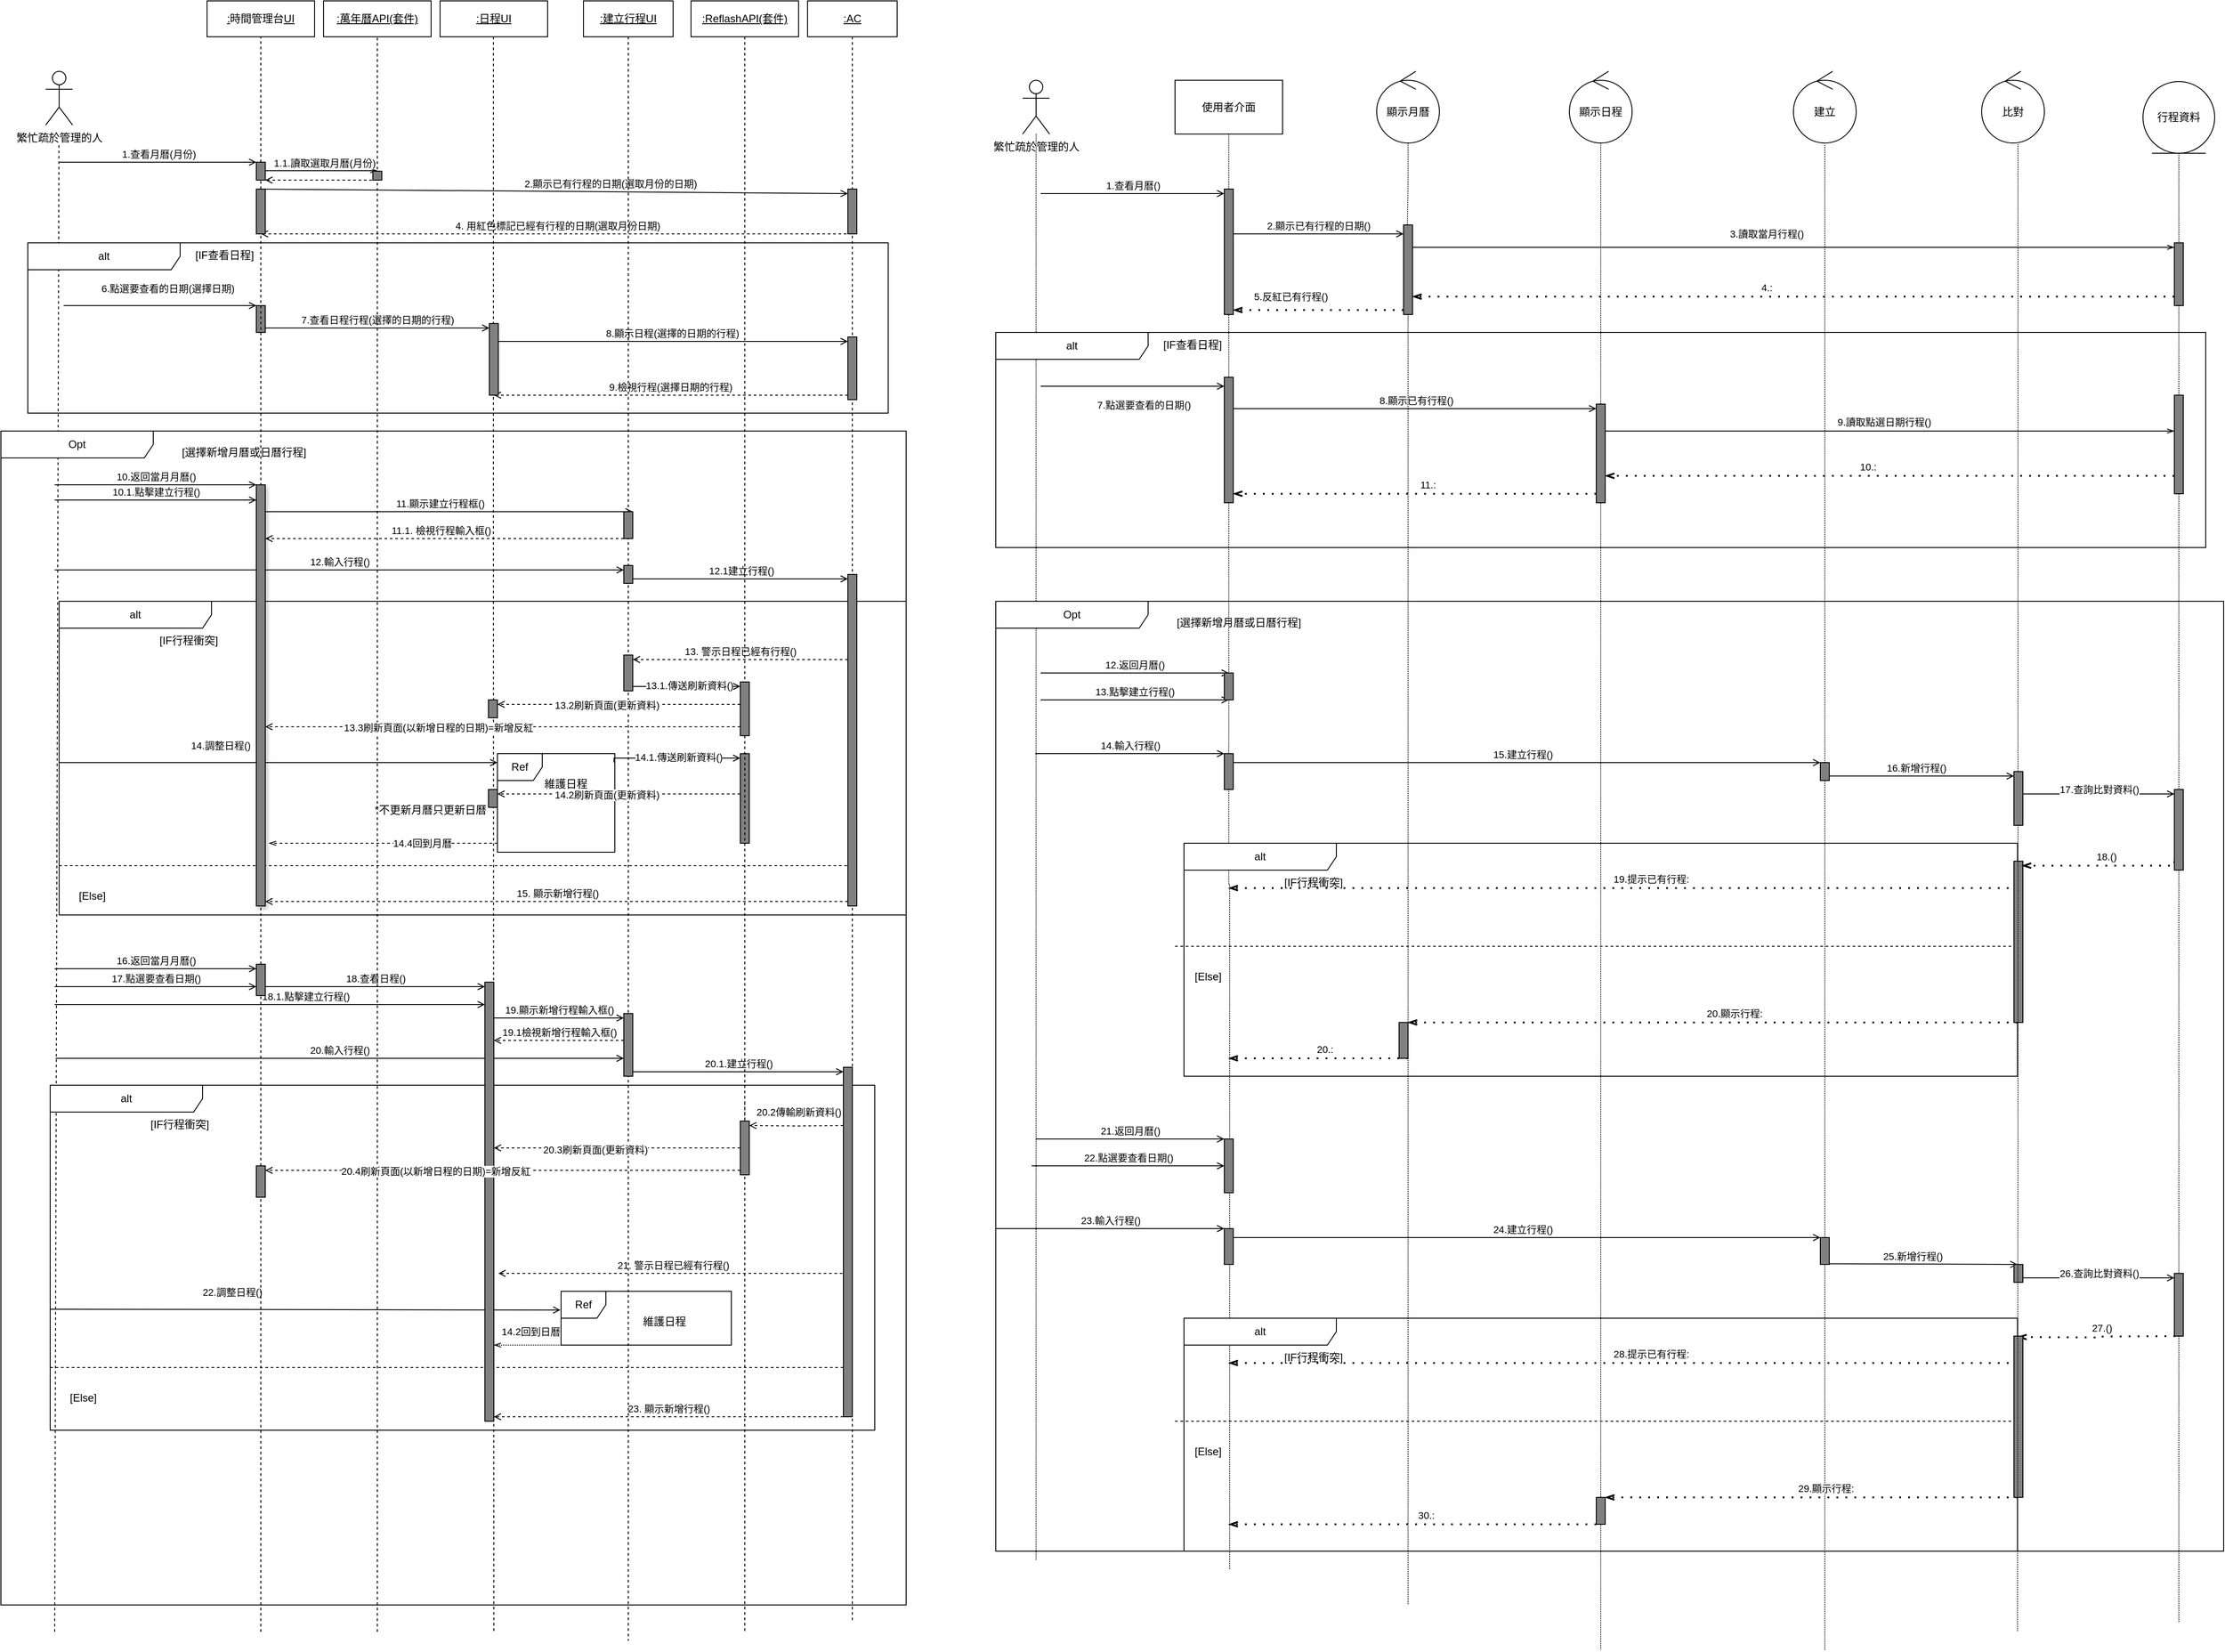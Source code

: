 <mxfile version="25.0.3">
  <diagram name="第 1 页" id="wTkMZgSL-Y8dToTk181Q">
    <mxGraphModel dx="1062" dy="572" grid="1" gridSize="10" guides="1" tooltips="1" connect="1" arrows="1" fold="1" page="1" pageScale="1" pageWidth="827" pageHeight="1169" math="0" shadow="0">
      <root>
        <mxCell id="0" />
        <mxCell id="1" parent="0" />
        <mxCell id="J8WJKMe9iNKcVGdlm4PH-13" value="" style="edgeStyle=orthogonalEdgeStyle;rounded=0;orthogonalLoop=1;jettySize=auto;html=1;dashed=1;endArrow=none;endFill=0;" edge="1" parent="1">
          <mxGeometry relative="1" as="geometry">
            <mxPoint x="580" y="1841.053" as="targetPoint" />
            <mxPoint x="579.53" y="60" as="sourcePoint" />
            <Array as="points">
              <mxPoint x="579.53" y="550" />
              <mxPoint x="579.53" y="550" />
            </Array>
          </mxGeometry>
        </mxCell>
        <mxCell id="fwncfdG46A-5vj9Velad-1" value="" style="endArrow=none;dashed=1;html=1;rounded=0;entryX=0.5;entryY=1;entryDx=0;entryDy=0;" parent="1" source="fwncfdG46A-5vj9Velad-167" target="fwncfdG46A-5vj9Velad-57" edge="1">
          <mxGeometry width="50" height="50" relative="1" as="geometry">
            <mxPoint x="320" y="1464" as="sourcePoint" />
            <mxPoint x="490" y="250" as="targetPoint" />
          </mxGeometry>
        </mxCell>
        <mxCell id="fwncfdG46A-5vj9Velad-2" value="" style="edgeStyle=orthogonalEdgeStyle;rounded=0;orthogonalLoop=1;jettySize=auto;html=1;endArrow=none;endFill=0;dashed=1;dashPattern=1 1;" parent="1" source="fwncfdG46A-5vj9Velad-80" target="fwncfdG46A-5vj9Velad-103" edge="1">
          <mxGeometry relative="1" as="geometry">
            <mxPoint x="1400" y="169" as="sourcePoint" />
            <mxPoint x="1400" y="1431" as="targetPoint" />
            <Array as="points">
              <mxPoint x="1400" y="420" />
              <mxPoint x="1400" y="420" />
            </Array>
          </mxGeometry>
        </mxCell>
        <mxCell id="fwncfdG46A-5vj9Velad-3" value="&lt;font style=&quot;vertical-align: inherit;&quot;&gt;&lt;font style=&quot;vertical-align: inherit;&quot;&gt;繁忙疏於管理的人&lt;/font&gt;&lt;/font&gt;" style="shape=umlActor;verticalLabelPosition=bottom;verticalAlign=top;html=1;outlineConnect=0;" parent="1" vertex="1">
          <mxGeometry x="80" y="98.57" width="30" height="60" as="geometry" />
        </mxCell>
        <mxCell id="fwncfdG46A-5vj9Velad-4" value="&lt;font style=&quot;vertical-align: inherit;&quot;&gt;&lt;font style=&quot;vertical-align: inherit;&quot;&gt;&lt;u&gt;:AC&lt;/u&gt;&lt;/font&gt;&lt;/font&gt;" style="shape=umlLifeline;perimeter=lifelinePerimeter;whiteSpace=wrap;html=1;container=1;dropTarget=0;collapsible=0;recursiveResize=0;outlineConnect=0;portConstraint=eastwest;newEdgeStyle={&quot;edgeStyle&quot;:&quot;elbowEdgeStyle&quot;,&quot;elbow&quot;:&quot;vertical&quot;,&quot;curved&quot;:0,&quot;rounded&quot;:0};" parent="1" vertex="1">
          <mxGeometry x="930" y="20" width="100" height="1810" as="geometry" />
        </mxCell>
        <mxCell id="fwncfdG46A-5vj9Velad-5" value="" style="html=1;points=[[0,0,0,0,5],[0,1,0,0,-5],[1,0,0,0,5],[1,1,0,0,-5]];perimeter=orthogonalPerimeter;outlineConnect=0;targetShapes=umlLifeline;portConstraint=eastwest;newEdgeStyle={&quot;curved&quot;:0,&quot;rounded&quot;:0};fillColor=#808080;" parent="fwncfdG46A-5vj9Velad-4" vertex="1">
          <mxGeometry x="45" y="210" width="10" height="50" as="geometry" />
        </mxCell>
        <mxCell id="fwncfdG46A-5vj9Velad-6" value="" style="html=1;points=[[0,0,0,0,5],[0,1,0,0,-5],[1,0,0,0,5],[1,1,0,0,-5]];perimeter=orthogonalPerimeter;outlineConnect=0;targetShapes=umlLifeline;portConstraint=eastwest;newEdgeStyle={&quot;curved&quot;:0,&quot;rounded&quot;:0};fillColor=#808080;" parent="fwncfdG46A-5vj9Velad-4" vertex="1">
          <mxGeometry x="45" y="375" width="10" height="70" as="geometry" />
        </mxCell>
        <mxCell id="fwncfdG46A-5vj9Velad-7" value="&lt;font style=&quot;vertical-align: inherit;&quot;&gt;&lt;font style=&quot;vertical-align: inherit;&quot;&gt;&lt;u&gt;:建立行程UI&lt;/u&gt;&lt;/font&gt;&lt;/font&gt;" style="shape=umlLifeline;perimeter=lifelinePerimeter;whiteSpace=wrap;html=1;container=1;dropTarget=0;collapsible=0;recursiveResize=0;outlineConnect=0;portConstraint=eastwest;newEdgeStyle={&quot;edgeStyle&quot;:&quot;elbowEdgeStyle&quot;,&quot;elbow&quot;:&quot;vertical&quot;,&quot;curved&quot;:0,&quot;rounded&quot;:0};" parent="1" vertex="1">
          <mxGeometry x="680" y="20" width="100" height="1830" as="geometry" />
        </mxCell>
        <mxCell id="fwncfdG46A-5vj9Velad-8" value="" style="html=1;points=[[0,0,0,0,5],[0,1,0,0,-5],[1,0,0,0,5],[1,1,0,0,-5]];perimeter=orthogonalPerimeter;outlineConnect=0;targetShapes=umlLifeline;portConstraint=eastwest;newEdgeStyle={&quot;curved&quot;:0,&quot;rounded&quot;:0};fillColor=#808080;" parent="fwncfdG46A-5vj9Velad-7" vertex="1">
          <mxGeometry x="45" y="730" width="10" height="40" as="geometry" />
        </mxCell>
        <mxCell id="fwncfdG46A-5vj9Velad-9" value="&lt;font style=&quot;vertical-align: inherit;&quot;&gt;&lt;font style=&quot;vertical-align: inherit;&quot;&gt;&lt;font style=&quot;vertical-align: inherit;&quot;&gt;&lt;font style=&quot;vertical-align: inherit;&quot;&gt;1.查看月曆(月份)&lt;/font&gt;&lt;/font&gt;&lt;/font&gt;&lt;/font&gt;" style="html=1;verticalAlign=bottom;labelBackgroundColor=none;endArrow=open;endFill=0;rounded=0;" parent="1" target="fwncfdG46A-5vj9Velad-62" edge="1">
          <mxGeometry width="160" relative="1" as="geometry">
            <mxPoint x="95.5" y="200" as="sourcePoint" />
            <mxPoint x="320" y="200" as="targetPoint" />
          </mxGeometry>
        </mxCell>
        <mxCell id="fwncfdG46A-5vj9Velad-10" value="" style="endArrow=none;dashed=1;html=1;rounded=0;" parent="1" edge="1">
          <mxGeometry width="50" height="50" relative="1" as="geometry">
            <mxPoint x="90" y="1840" as="sourcePoint" />
            <mxPoint x="94.789" y="180.0" as="targetPoint" />
          </mxGeometry>
        </mxCell>
        <mxCell id="fwncfdG46A-5vj9Velad-11" value="&lt;font style=&quot;vertical-align: inherit;&quot;&gt;&lt;font style=&quot;vertical-align: inherit;&quot;&gt;Opt&lt;/font&gt;&lt;/font&gt;" style="shape=umlFrame;whiteSpace=wrap;html=1;pointerEvents=0;recursiveResize=0;container=1;collapsible=0;width=170;" parent="1" vertex="1">
          <mxGeometry x="30" y="500" width="1010" height="1310" as="geometry" />
        </mxCell>
        <mxCell id="fwncfdG46A-5vj9Velad-12" value="&lt;font style=&quot;vertical-align: inherit;&quot;&gt;&lt;font style=&quot;vertical-align: inherit;&quot;&gt;[選擇新增月曆或日曆行程]&lt;/font&gt;&lt;/font&gt;" style="text;html=1;" parent="fwncfdG46A-5vj9Velad-11" vertex="1">
          <mxGeometry width="100" height="20" relative="1" as="geometry">
            <mxPoint x="200" y="10" as="offset" />
          </mxGeometry>
        </mxCell>
        <mxCell id="fwncfdG46A-5vj9Velad-13" value="&lt;font style=&quot;vertical-align: inherit;&quot;&gt;&lt;font style=&quot;vertical-align: inherit;&quot;&gt;alt&lt;/font&gt;&lt;/font&gt;" style="shape=umlFrame;whiteSpace=wrap;html=1;pointerEvents=0;recursiveResize=0;container=1;collapsible=0;width=170;" parent="fwncfdG46A-5vj9Velad-11" vertex="1">
          <mxGeometry x="65" y="190" width="945" height="350" as="geometry" />
        </mxCell>
        <mxCell id="fwncfdG46A-5vj9Velad-14" value="&lt;font style=&quot;vertical-align: inherit;&quot;&gt;&lt;font style=&quot;vertical-align: inherit;&quot;&gt;&lt;font style=&quot;vertical-align: inherit;&quot;&gt;&lt;font style=&quot;vertical-align: inherit;&quot;&gt;[IF行程衝突]&lt;/font&gt;&lt;/font&gt;&lt;/font&gt;&lt;/font&gt;" style="text;html=1;" parent="fwncfdG46A-5vj9Velad-13" vertex="1">
          <mxGeometry width="100" height="20" relative="1" as="geometry">
            <mxPoint x="110" y="30" as="offset" />
          </mxGeometry>
        </mxCell>
        <mxCell id="fwncfdG46A-5vj9Velad-15" value="&lt;font style=&quot;vertical-align: inherit;&quot;&gt;&lt;font style=&quot;vertical-align: inherit;&quot;&gt;&lt;font style=&quot;vertical-align: inherit;&quot;&gt;&lt;font style=&quot;vertical-align: inherit;&quot;&gt;[Else]&lt;/font&gt;&lt;/font&gt;&lt;/font&gt;&lt;/font&gt;" style="line;strokeWidth=1;dashed=1;labelPosition=center;verticalLabelPosition=bottom;align=left;verticalAlign=top;spacingLeft=20;spacingTop=15;html=1;whiteSpace=wrap;" parent="fwncfdG46A-5vj9Velad-13" vertex="1">
          <mxGeometry y="290" width="880" height="10" as="geometry" />
        </mxCell>
        <mxCell id="fwncfdG46A-5vj9Velad-16" value="&lt;font style=&quot;vertical-align: inherit;&quot;&gt;&lt;font style=&quot;vertical-align: inherit;&quot;&gt;&lt;font style=&quot;vertical-align: inherit;&quot;&gt;&lt;font style=&quot;vertical-align: inherit;&quot;&gt;&lt;font style=&quot;vertical-align: inherit;&quot;&gt;&lt;font style=&quot;vertical-align: inherit;&quot;&gt;&lt;font style=&quot;vertical-align: inherit;&quot;&gt;&lt;font style=&quot;vertical-align: inherit;&quot;&gt;14.調整日程()&lt;/font&gt;&lt;/font&gt;&lt;/font&gt;&lt;/font&gt;&lt;/font&gt;&lt;/font&gt;&lt;/font&gt;&lt;/font&gt;" style="html=1;verticalAlign=bottom;labelBackgroundColor=none;endArrow=open;endFill=0;rounded=0;" parent="fwncfdG46A-5vj9Velad-13" edge="1">
          <mxGeometry x="-0.265" y="10" width="160" relative="1" as="geometry">
            <mxPoint y="180" as="sourcePoint" />
            <mxPoint x="489" y="180" as="targetPoint" />
            <mxPoint as="offset" />
          </mxGeometry>
        </mxCell>
        <mxCell id="fwncfdG46A-5vj9Velad-17" value="Ref" style="shape=umlFrame;whiteSpace=wrap;html=1;pointerEvents=0;recursiveResize=0;container=1;collapsible=0;width=50;" parent="fwncfdG46A-5vj9Velad-13" vertex="1">
          <mxGeometry x="489" y="170" width="131" height="110" as="geometry" />
        </mxCell>
        <mxCell id="fwncfdG46A-5vj9Velad-18" value="&lt;div&gt;&lt;span style=&quot;background-color: initial;&quot;&gt;&lt;font style=&quot;vertical-align: inherit;&quot;&gt;&lt;font style=&quot;vertical-align: inherit;&quot;&gt;維護日程&lt;/font&gt;&lt;/font&gt;&lt;/span&gt;&lt;/div&gt;" style="text;align=center;html=1;" parent="fwncfdG46A-5vj9Velad-17" vertex="1">
          <mxGeometry width="100" height="20" relative="1" as="geometry">
            <mxPoint x="26" y="20" as="offset" />
          </mxGeometry>
        </mxCell>
        <mxCell id="fwncfdG46A-5vj9Velad-19" style="edgeStyle=orthogonalEdgeStyle;rounded=0;orthogonalLoop=1;jettySize=auto;html=1;dashed=1;endArrow=openThin;endFill=0;" parent="fwncfdG46A-5vj9Velad-13" edge="1">
          <mxGeometry relative="1" as="geometry">
            <mxPoint x="489" y="270" as="sourcePoint" />
            <mxPoint x="234" y="270" as="targetPoint" />
            <Array as="points">
              <mxPoint x="299" y="270" />
              <mxPoint x="299" y="270" />
            </Array>
          </mxGeometry>
        </mxCell>
        <mxCell id="fwncfdG46A-5vj9Velad-20" value="14.4回到月曆" style="edgeLabel;html=1;align=center;verticalAlign=middle;resizable=0;points=[];" parent="fwncfdG46A-5vj9Velad-19" vertex="1" connectable="0">
          <mxGeometry x="-0.091" y="-4" relative="1" as="geometry">
            <mxPoint x="32" y="4" as="offset" />
          </mxGeometry>
        </mxCell>
        <mxCell id="fwncfdG46A-5vj9Velad-21" value="" style="html=1;points=[[0,0,0,0,5],[0,1,0,0,-5],[1,0,0,0,5],[1,1,0,0,-5]];perimeter=orthogonalPerimeter;outlineConnect=0;targetShapes=umlLifeline;portConstraint=eastwest;newEdgeStyle={&quot;curved&quot;:0,&quot;rounded&quot;:0};fillColor=#808080;" parent="fwncfdG46A-5vj9Velad-13" vertex="1">
          <mxGeometry x="760" y="90" width="10" height="60" as="geometry" />
        </mxCell>
        <mxCell id="fwncfdG46A-5vj9Velad-22" value="" style="html=1;points=[[0,0,0,0,5],[0,1,0,0,-5],[1,0,0,0,5],[1,1,0,0,-5]];perimeter=orthogonalPerimeter;outlineConnect=0;targetShapes=umlLifeline;portConstraint=eastwest;newEdgeStyle={&quot;curved&quot;:0,&quot;rounded&quot;:0};fillColor=#808080;" parent="fwncfdG46A-5vj9Velad-13" vertex="1">
          <mxGeometry x="479" y="110" width="10" height="20" as="geometry" />
        </mxCell>
        <mxCell id="fwncfdG46A-5vj9Velad-24" style="edgeStyle=orthogonalEdgeStyle;rounded=0;orthogonalLoop=1;jettySize=auto;html=1;curved=0;entryX=1;entryY=0;entryDx=0;entryDy=5;entryPerimeter=0;endArrow=open;endFill=0;dashed=1;" parent="fwncfdG46A-5vj9Velad-13" source="fwncfdG46A-5vj9Velad-21" target="fwncfdG46A-5vj9Velad-22" edge="1">
          <mxGeometry relative="1" as="geometry">
            <Array as="points">
              <mxPoint x="705" y="115" />
              <mxPoint x="705" y="115" />
            </Array>
          </mxGeometry>
        </mxCell>
        <mxCell id="fwncfdG46A-5vj9Velad-25" value="13.2刷新頁面(更新資料)" style="edgeLabel;html=1;align=center;verticalAlign=middle;resizable=0;points=[];" parent="fwncfdG46A-5vj9Velad-24" vertex="1" connectable="0">
          <mxGeometry x="0.101" y="1" relative="1" as="geometry">
            <mxPoint as="offset" />
          </mxGeometry>
        </mxCell>
        <mxCell id="J8WJKMe9iNKcVGdlm4PH-1" value="" style="html=1;points=[[0,0,0,0,5],[0,1,0,0,-5],[1,0,0,0,5],[1,1,0,0,-5]];perimeter=orthogonalPerimeter;outlineConnect=0;targetShapes=umlLifeline;portConstraint=eastwest;newEdgeStyle={&quot;curved&quot;:0,&quot;rounded&quot;:0};fillColor=#808080;" vertex="1" parent="fwncfdG46A-5vj9Velad-13">
          <mxGeometry x="479" y="210" width="10" height="20" as="geometry" />
        </mxCell>
        <mxCell id="J8WJKMe9iNKcVGdlm4PH-2" style="edgeStyle=orthogonalEdgeStyle;rounded=0;orthogonalLoop=1;jettySize=auto;html=1;curved=0;entryX=1;entryY=0;entryDx=0;entryDy=5;entryPerimeter=0;endArrow=open;endFill=0;dashed=1;" edge="1" parent="fwncfdG46A-5vj9Velad-13" target="J8WJKMe9iNKcVGdlm4PH-1">
          <mxGeometry relative="1" as="geometry">
            <Array as="points">
              <mxPoint x="705" y="215" />
              <mxPoint x="705" y="215" />
            </Array>
            <mxPoint x="760" y="215" as="sourcePoint" />
          </mxGeometry>
        </mxCell>
        <mxCell id="J8WJKMe9iNKcVGdlm4PH-3" value="14.2刷新頁面(更新資料)" style="edgeLabel;html=1;align=center;verticalAlign=middle;resizable=0;points=[];" vertex="1" connectable="0" parent="J8WJKMe9iNKcVGdlm4PH-2">
          <mxGeometry x="0.101" y="1" relative="1" as="geometry">
            <mxPoint as="offset" />
          </mxGeometry>
        </mxCell>
        <mxCell id="J8WJKMe9iNKcVGdlm4PH-12" value="*不更新月曆只更新日曆" style="text;html=1;align=center;verticalAlign=middle;resizable=0;points=[];autosize=1;strokeColor=none;fillColor=none;" vertex="1" parent="fwncfdG46A-5vj9Velad-13">
          <mxGeometry x="339" y="218" width="150" height="30" as="geometry" />
        </mxCell>
        <mxCell id="fwncfdG46A-5vj9Velad-26" value="&lt;font style=&quot;vertical-align: inherit;&quot;&gt;&lt;font style=&quot;vertical-align: inherit;&quot;&gt;&lt;font style=&quot;vertical-align: inherit;&quot;&gt;&lt;font style=&quot;vertical-align: inherit;&quot;&gt;10.1.點擊建立行程()&lt;/font&gt;&lt;/font&gt;&lt;/font&gt;&lt;/font&gt;" style="html=1;verticalAlign=bottom;labelBackgroundColor=none;endArrow=open;endFill=0;rounded=0;" parent="fwncfdG46A-5vj9Velad-11" edge="1">
          <mxGeometry width="160" relative="1" as="geometry">
            <mxPoint x="60" y="77" as="sourcePoint" />
            <mxPoint x="285" y="77" as="targetPoint" />
            <Array as="points">
              <mxPoint x="240" y="77" />
            </Array>
          </mxGeometry>
        </mxCell>
        <mxCell id="fwncfdG46A-5vj9Velad-27" value="&lt;font style=&quot;vertical-align: inherit;&quot;&gt;&lt;font style=&quot;vertical-align: inherit;&quot;&gt;&lt;font style=&quot;vertical-align: inherit;&quot;&gt;&lt;font style=&quot;vertical-align: inherit;&quot;&gt;12.輸入行程()&lt;/font&gt;&lt;/font&gt;&lt;/font&gt;&lt;/font&gt;" style="html=1;verticalAlign=bottom;labelBackgroundColor=none;endArrow=open;endFill=0;rounded=0;entryX=0;entryY=0;entryDx=0;entryDy=5;entryPerimeter=0;" parent="fwncfdG46A-5vj9Velad-11" target="fwncfdG46A-5vj9Velad-31" edge="1">
          <mxGeometry width="160" relative="1" as="geometry">
            <mxPoint x="60" y="155" as="sourcePoint" />
            <mxPoint x="695" y="110" as="targetPoint" />
          </mxGeometry>
        </mxCell>
        <mxCell id="fwncfdG46A-5vj9Velad-28" value="&lt;font style=&quot;vertical-align: inherit;&quot;&gt;&lt;font style=&quot;vertical-align: inherit;&quot;&gt;&lt;font style=&quot;vertical-align: inherit;&quot;&gt;&lt;font style=&quot;vertical-align: inherit;&quot;&gt;12.1建立行程&lt;span style=&quot;color: rgba(0, 0, 0, 0); font-family: monospace; font-size: 0px; text-align: start;&quot;&gt;%3CmxGraphModel%3E%3Croot%3E%3CmxCell%20id%3D%220%22%2F%3E%3CmxCell%20id%3D%221%22%20parent%3D%220%22%2F%3E%3CmxCell%20id%3D%222%22%20value%3D%22%26lt%3Bfont%20style%3D%26quot%3Bvertical-align%3A%20inherit%3B%26quot%3B%26gt%3B%26lt%3Bfont%20style%3D%26quot%3Bvertical-align%3A%20inherit%3B%26quot%3B%26gt%3B%26lt%3Bfont%20style%3D%26quot%3Bvertical-align%3A%20inherit%3B%26quot%3B%26gt%3B%26lt%3Bfont%20style%3D%26quot%3Bvertical-align%3A%20inherit%3B%26quot%3B%26gt%3B2.%E5%BB%BA%E7%AB%8B%E6%97%A5%E7%A8%8B()%26lt%3B%2Ffont%26gt%3B%26lt%3B%2Ffont%26gt%3B%26lt%3B%2Ffont%26gt%3B%26lt%3B%2Ffont%26gt%3B%22%20style%3D%22html%3D1%3BverticalAlign%3Dbottom%3BlabelBackgroundColor%3Dnone%3BendArrow%3Dopen%3BendFill%3D0%3Brounded%3D0%3BentryX%3D0%3BentryY%3D0%3BentryDx%3D0%3BentryDy%3D5%3BentryPerimeter%3D0%3B%22%20edge%3D%221%22%20parent%3D%221%22%3E%3CmxGeometry%20width%3D%22160%22%20relative%3D%221%22%20as%3D%22geometry%22%3E%3CmxPoint%20x%3D%22325%22%20y%3D%22590%22%20as%3D%22sourcePoint%22%2F%3E%3CmxPoint%20x%3D%22445%22%20y%3D%22590%22%20as%3D%22targetPoint%22%2F%3E%3C%2FmxGeometry%3E%3C%2FmxCell%3E%3C%2Froot%3E%3C%2FmxGraphModel%3E&lt;/span&gt;()&lt;/font&gt;&lt;/font&gt;&lt;/font&gt;&lt;/font&gt;" style="html=1;verticalAlign=bottom;labelBackgroundColor=none;endArrow=open;endFill=0;rounded=0;entryX=0;entryY=0;entryDx=0;entryDy=5;entryPerimeter=0;exitX=1;exitY=1;exitDx=0;exitDy=-5;exitPerimeter=0;" parent="fwncfdG46A-5vj9Velad-11" source="fwncfdG46A-5vj9Velad-31" target="fwncfdG46A-5vj9Velad-56" edge="1">
          <mxGeometry x="0.008" width="160" relative="1" as="geometry">
            <mxPoint x="705" y="155.0" as="sourcePoint" />
            <mxPoint x="835" y="165" as="targetPoint" />
            <mxPoint as="offset" />
          </mxGeometry>
        </mxCell>
        <mxCell id="fwncfdG46A-5vj9Velad-29" value="&lt;font style=&quot;vertical-align: inherit;&quot;&gt;&lt;font style=&quot;vertical-align: inherit;&quot;&gt;&lt;font style=&quot;vertical-align: inherit;&quot;&gt;&lt;font style=&quot;vertical-align: inherit;&quot;&gt;&lt;font style=&quot;vertical-align: inherit;&quot;&gt;&lt;font style=&quot;vertical-align: inherit;&quot;&gt;&lt;font style=&quot;vertical-align: inherit;&quot;&gt;&lt;font style=&quot;vertical-align: inherit;&quot;&gt;&lt;font style=&quot;vertical-align: inherit;&quot;&gt;&lt;font style=&quot;vertical-align: inherit;&quot;&gt;11.1. 檢視行程輸入框&lt;/font&gt;&lt;/font&gt;&lt;/font&gt;&lt;/font&gt;&lt;/font&gt;&lt;/font&gt;&lt;/font&gt;&lt;/font&gt;&lt;/font&gt;&lt;/font&gt;&lt;span style=&quot;background-color: initial;&quot;&gt;&lt;font style=&quot;vertical-align: inherit;&quot;&gt;&lt;font style=&quot;vertical-align: inherit;&quot;&gt;()&lt;/font&gt;&lt;/font&gt;&lt;/span&gt;" style="html=1;verticalAlign=bottom;labelBackgroundColor=none;endArrow=open;endFill=0;dashed=1;rounded=0;exitX=1.001;exitY=0.283;exitDx=0;exitDy=0;exitPerimeter=0;" parent="fwncfdG46A-5vj9Velad-11" edge="1">
          <mxGeometry x="0.023" width="160" relative="1" as="geometry">
            <mxPoint x="695" y="120" as="sourcePoint" />
            <mxPoint x="295" y="120" as="targetPoint" />
            <mxPoint as="offset" />
          </mxGeometry>
        </mxCell>
        <mxCell id="fwncfdG46A-5vj9Velad-30" value="&lt;font style=&quot;vertical-align: inherit;&quot;&gt;&lt;font style=&quot;vertical-align: inherit;&quot;&gt;&lt;font style=&quot;vertical-align: inherit;&quot;&gt;&lt;font style=&quot;vertical-align: inherit;&quot;&gt;11.顯示建立行程框()&lt;/font&gt;&lt;/font&gt;&lt;/font&gt;&lt;/font&gt;" style="html=1;verticalAlign=bottom;labelBackgroundColor=none;endArrow=open;endFill=0;rounded=0;" parent="fwncfdG46A-5vj9Velad-11" edge="1">
          <mxGeometry x="-0.05" width="160" relative="1" as="geometry">
            <mxPoint x="295.5" y="90" as="sourcePoint" />
            <mxPoint x="705" y="90.0" as="targetPoint" />
            <mxPoint as="offset" />
          </mxGeometry>
        </mxCell>
        <mxCell id="fwncfdG46A-5vj9Velad-31" value="" style="html=1;points=[[0,0,0,0,5],[0,1,0,0,-5],[1,0,0,0,5],[1,1,0,0,-5]];perimeter=orthogonalPerimeter;outlineConnect=0;targetShapes=umlLifeline;portConstraint=eastwest;newEdgeStyle={&quot;curved&quot;:0,&quot;rounded&quot;:0};fillColor=#808080;" parent="fwncfdG46A-5vj9Velad-11" vertex="1">
          <mxGeometry x="695" y="150" width="10" height="20" as="geometry" />
        </mxCell>
        <mxCell id="fwncfdG46A-5vj9Velad-32" value="&lt;font style=&quot;vertical-align: inherit;&quot;&gt;&lt;font style=&quot;vertical-align: inherit;&quot;&gt;&lt;font style=&quot;vertical-align: inherit;&quot;&gt;&lt;font style=&quot;vertical-align: inherit;&quot;&gt;&lt;font style=&quot;vertical-align: inherit;&quot;&gt;&lt;font style=&quot;vertical-align: inherit;&quot;&gt;&lt;font style=&quot;vertical-align: inherit;&quot;&gt;&lt;font style=&quot;vertical-align: inherit;&quot;&gt;10.返回當月月曆()&lt;/font&gt;&lt;/font&gt;&lt;/font&gt;&lt;/font&gt;&lt;/font&gt;&lt;/font&gt;&lt;/font&gt;&lt;/font&gt;" style="html=1;verticalAlign=bottom;labelBackgroundColor=none;endArrow=open;endFill=0;rounded=0;" parent="fwncfdG46A-5vj9Velad-11" edge="1">
          <mxGeometry width="160" relative="1" as="geometry">
            <mxPoint x="60" y="60" as="sourcePoint" />
            <mxPoint x="285.0" y="60" as="targetPoint" />
          </mxGeometry>
        </mxCell>
        <mxCell id="fwncfdG46A-5vj9Velad-33" value="&lt;font style=&quot;vertical-align: inherit;&quot;&gt;&lt;font style=&quot;vertical-align: inherit;&quot;&gt;alt&lt;/font&gt;&lt;/font&gt;" style="shape=umlFrame;whiteSpace=wrap;html=1;pointerEvents=0;recursiveResize=0;container=1;collapsible=0;width=170;" parent="fwncfdG46A-5vj9Velad-11" vertex="1">
          <mxGeometry x="55" y="730" width="920" height="385" as="geometry" />
        </mxCell>
        <mxCell id="fwncfdG46A-5vj9Velad-34" value="&lt;font style=&quot;vertical-align: inherit;&quot;&gt;&lt;font style=&quot;vertical-align: inherit;&quot;&gt;&lt;font style=&quot;vertical-align: inherit;&quot;&gt;&lt;font style=&quot;vertical-align: inherit;&quot;&gt;[IF行程衝突]&lt;/font&gt;&lt;/font&gt;&lt;/font&gt;&lt;/font&gt;" style="text;html=1;" parent="fwncfdG46A-5vj9Velad-33" vertex="1">
          <mxGeometry width="100" height="20" relative="1" as="geometry">
            <mxPoint x="110" y="30" as="offset" />
          </mxGeometry>
        </mxCell>
        <mxCell id="fwncfdG46A-5vj9Velad-35" value="&lt;font style=&quot;vertical-align: inherit;&quot;&gt;&lt;font style=&quot;vertical-align: inherit;&quot;&gt;&lt;font style=&quot;vertical-align: inherit;&quot;&gt;&lt;font style=&quot;vertical-align: inherit;&quot;&gt;[Else]&lt;/font&gt;&lt;/font&gt;&lt;/font&gt;&lt;/font&gt;" style="line;strokeWidth=1;dashed=1;labelPosition=center;verticalLabelPosition=bottom;align=left;verticalAlign=top;spacingLeft=20;spacingTop=15;html=1;whiteSpace=wrap;" parent="fwncfdG46A-5vj9Velad-33" vertex="1">
          <mxGeometry y="310" width="890" height="10" as="geometry" />
        </mxCell>
        <mxCell id="fwncfdG46A-5vj9Velad-36" value="&lt;font style=&quot;vertical-align: inherit;&quot;&gt;&lt;font style=&quot;vertical-align: inherit;&quot;&gt;&lt;font style=&quot;vertical-align: inherit;&quot;&gt;&lt;font style=&quot;vertical-align: inherit;&quot;&gt;&lt;font style=&quot;vertical-align: inherit;&quot;&gt;&lt;font style=&quot;vertical-align: inherit;&quot;&gt;&lt;font style=&quot;vertical-align: inherit;&quot;&gt;&lt;font style=&quot;vertical-align: inherit;&quot;&gt;22.調整日程()&lt;/font&gt;&lt;/font&gt;&lt;/font&gt;&lt;/font&gt;&lt;/font&gt;&lt;/font&gt;&lt;/font&gt;&lt;/font&gt;" style="html=1;verticalAlign=bottom;labelBackgroundColor=none;endArrow=open;endFill=0;rounded=0;entryX=-0.004;entryY=0.348;entryDx=0;entryDy=0;entryPerimeter=0;" parent="fwncfdG46A-5vj9Velad-33" target="fwncfdG46A-5vj9Velad-37" edge="1">
          <mxGeometry x="-0.286" y="10" width="160" relative="1" as="geometry">
            <mxPoint y="250" as="sourcePoint" />
            <mxPoint x="490" y="250" as="targetPoint" />
            <mxPoint as="offset" />
          </mxGeometry>
        </mxCell>
        <mxCell id="fwncfdG46A-5vj9Velad-37" value="Ref" style="shape=umlFrame;whiteSpace=wrap;html=1;pointerEvents=0;recursiveResize=0;container=1;collapsible=0;width=50;" parent="fwncfdG46A-5vj9Velad-33" vertex="1">
          <mxGeometry x="570" y="230" width="190" height="60" as="geometry" />
        </mxCell>
        <mxCell id="fwncfdG46A-5vj9Velad-38" value="&lt;div&gt;&lt;span style=&quot;background-color: initial;&quot;&gt;&lt;font style=&quot;vertical-align: inherit;&quot;&gt;&lt;font style=&quot;vertical-align: inherit;&quot;&gt;維護日程&lt;/font&gt;&lt;/font&gt;&lt;/span&gt;&lt;/div&gt;" style="text;align=center;html=1;" parent="fwncfdG46A-5vj9Velad-37" vertex="1">
          <mxGeometry width="100" height="20" relative="1" as="geometry">
            <mxPoint x="65" y="20" as="offset" />
          </mxGeometry>
        </mxCell>
        <mxCell id="fwncfdG46A-5vj9Velad-39" style="edgeStyle=orthogonalEdgeStyle;rounded=0;orthogonalLoop=1;jettySize=auto;html=1;dashed=1;dashPattern=1 1;endArrow=openThin;endFill=0;" parent="fwncfdG46A-5vj9Velad-33" edge="1">
          <mxGeometry relative="1" as="geometry">
            <mxPoint x="570" y="290.0" as="sourcePoint" />
            <mxPoint x="495" y="290.0" as="targetPoint" />
            <Array as="points">
              <mxPoint x="520" y="290" />
              <mxPoint x="520" y="290" />
            </Array>
          </mxGeometry>
        </mxCell>
        <mxCell id="fwncfdG46A-5vj9Velad-40" value="14.2回到日曆" style="edgeLabel;html=1;align=center;verticalAlign=middle;resizable=0;points=[];" parent="fwncfdG46A-5vj9Velad-39" vertex="1" connectable="0">
          <mxGeometry x="-0.091" y="-4" relative="1" as="geometry">
            <mxPoint y="-11" as="offset" />
          </mxGeometry>
        </mxCell>
        <mxCell id="fwncfdG46A-5vj9Velad-41" value="&lt;font style=&quot;vertical-align: inherit;&quot;&gt;&lt;font style=&quot;vertical-align: inherit;&quot;&gt;&lt;font style=&quot;vertical-align: inherit;&quot;&gt;&lt;font style=&quot;vertical-align: inherit;&quot;&gt;&lt;font style=&quot;vertical-align: inherit;&quot;&gt;&lt;font style=&quot;vertical-align: inherit;&quot;&gt;&lt;font style=&quot;vertical-align: inherit;&quot;&gt;&lt;font style=&quot;vertical-align: inherit;&quot;&gt;&lt;font style=&quot;vertical-align: inherit;&quot;&gt;&lt;font style=&quot;vertical-align: inherit;&quot;&gt;21. 警示日程已經有行程&lt;/font&gt;&lt;/font&gt;&lt;/font&gt;&lt;/font&gt;&lt;/font&gt;&lt;/font&gt;&lt;/font&gt;&lt;/font&gt;&lt;/font&gt;&lt;/font&gt;&lt;span style=&quot;background-color: initial;&quot;&gt;&lt;font style=&quot;vertical-align: inherit;&quot;&gt;&lt;font style=&quot;vertical-align: inherit;&quot;&gt;()&lt;/font&gt;&lt;/font&gt;&lt;/span&gt;" style="html=1;verticalAlign=bottom;labelBackgroundColor=none;endArrow=open;endFill=0;dashed=1;rounded=0;" parent="fwncfdG46A-5vj9Velad-33" edge="1">
          <mxGeometry x="-0.001" width="160" relative="1" as="geometry">
            <mxPoint x="890" y="210.0" as="sourcePoint" />
            <mxPoint x="500" y="210.0" as="targetPoint" />
            <mxPoint as="offset" />
          </mxGeometry>
        </mxCell>
        <mxCell id="fwncfdG46A-5vj9Velad-42" value="" style="html=1;points=[[0,0,0,0,5],[0,1,0,0,-5],[1,0,0,0,5],[1,1,0,0,-5]];perimeter=orthogonalPerimeter;outlineConnect=0;targetShapes=umlLifeline;portConstraint=eastwest;newEdgeStyle={&quot;curved&quot;:0,&quot;rounded&quot;:0};fillColor=#808080;" parent="fwncfdG46A-5vj9Velad-11" vertex="1">
          <mxGeometry x="695" y="650" width="10" height="70" as="geometry" />
        </mxCell>
        <mxCell id="fwncfdG46A-5vj9Velad-43" value="&lt;font style=&quot;vertical-align: inherit;&quot;&gt;&lt;font style=&quot;vertical-align: inherit;&quot;&gt;&lt;font style=&quot;vertical-align: inherit;&quot;&gt;&lt;font style=&quot;vertical-align: inherit;&quot;&gt;&lt;font style=&quot;vertical-align: inherit;&quot;&gt;&lt;font style=&quot;vertical-align: inherit;&quot;&gt;&lt;font style=&quot;vertical-align: inherit;&quot;&gt;&lt;font style=&quot;vertical-align: inherit;&quot;&gt;16.返回當月月曆()&lt;/font&gt;&lt;/font&gt;&lt;/font&gt;&lt;/font&gt;&lt;/font&gt;&lt;/font&gt;&lt;/font&gt;&lt;/font&gt;" style="html=1;verticalAlign=bottom;labelBackgroundColor=none;endArrow=open;endFill=0;rounded=0;entryX=0;entryY=0;entryDx=0;entryDy=5;entryPerimeter=0;" parent="fwncfdG46A-5vj9Velad-11" target="fwncfdG46A-5vj9Velad-54" edge="1">
          <mxGeometry width="160" relative="1" as="geometry">
            <mxPoint x="60" y="600" as="sourcePoint" />
            <mxPoint x="290" y="600" as="targetPoint" />
          </mxGeometry>
        </mxCell>
        <mxCell id="fwncfdG46A-5vj9Velad-44" value="&lt;font style=&quot;vertical-align: inherit;&quot;&gt;&lt;font style=&quot;vertical-align: inherit;&quot;&gt;&lt;font style=&quot;vertical-align: inherit;&quot;&gt;&lt;font style=&quot;vertical-align: inherit;&quot;&gt;20.輸入行程()&lt;/font&gt;&lt;/font&gt;&lt;/font&gt;&lt;/font&gt;" style="html=1;verticalAlign=bottom;labelBackgroundColor=none;endArrow=open;endFill=0;rounded=0;" parent="fwncfdG46A-5vj9Velad-11" edge="1">
          <mxGeometry width="160" relative="1" as="geometry">
            <mxPoint x="61" y="700" as="sourcePoint" />
            <mxPoint x="695" y="700" as="targetPoint" />
          </mxGeometry>
        </mxCell>
        <mxCell id="fwncfdG46A-5vj9Velad-45" value="&lt;span style=&quot;background-color: initial;&quot;&gt;&lt;font style=&quot;vertical-align: inherit;&quot;&gt;&lt;font style=&quot;vertical-align: inherit;&quot;&gt;19.1檢視新增行程輸入框()&lt;/font&gt;&lt;/font&gt;&lt;/span&gt;" style="html=1;verticalAlign=bottom;labelBackgroundColor=none;endArrow=open;endFill=0;dashed=1;rounded=0;" parent="fwncfdG46A-5vj9Velad-11" edge="1" source="fwncfdG46A-5vj9Velad-42">
          <mxGeometry x="-0.001" width="160" relative="1" as="geometry">
            <mxPoint x="690" y="680" as="sourcePoint" />
            <mxPoint x="550" y="680" as="targetPoint" />
            <mxPoint as="offset" />
          </mxGeometry>
        </mxCell>
        <mxCell id="fwncfdG46A-5vj9Velad-46" value="&lt;font style=&quot;vertical-align: inherit;&quot;&gt;&lt;font style=&quot;vertical-align: inherit;&quot;&gt;&lt;font style=&quot;vertical-align: inherit;&quot;&gt;&lt;font style=&quot;vertical-align: inherit;&quot;&gt;&lt;font style=&quot;vertical-align: inherit;&quot;&gt;&lt;font style=&quot;vertical-align: inherit;&quot;&gt;&lt;font style=&quot;vertical-align: inherit;&quot;&gt;&lt;font style=&quot;vertical-align: inherit;&quot;&gt;19.顯示新增行程輸入框()&lt;/font&gt;&lt;/font&gt;&lt;/font&gt;&lt;/font&gt;&lt;/font&gt;&lt;/font&gt;&lt;/font&gt;&lt;/font&gt;" style="html=1;verticalAlign=bottom;labelBackgroundColor=none;endArrow=open;endFill=0;rounded=0;entryX=0;entryY=0;entryDx=0;entryDy=5;entryPerimeter=0;" parent="fwncfdG46A-5vj9Velad-11" edge="1" target="fwncfdG46A-5vj9Velad-42" source="fwncfdG46A-5vj9Velad-52">
          <mxGeometry x="0.002" width="160" relative="1" as="geometry">
            <mxPoint x="545" y="651" as="sourcePoint" />
            <mxPoint x="695" y="650" as="targetPoint" />
            <mxPoint as="offset" />
          </mxGeometry>
        </mxCell>
        <mxCell id="fwncfdG46A-5vj9Velad-47" value="&lt;font style=&quot;vertical-align: inherit;&quot;&gt;&lt;font style=&quot;vertical-align: inherit;&quot;&gt;&lt;font style=&quot;vertical-align: inherit;&quot;&gt;&lt;font style=&quot;vertical-align: inherit;&quot;&gt;&lt;font style=&quot;vertical-align: inherit;&quot;&gt;&lt;font style=&quot;vertical-align: inherit;&quot;&gt;&lt;font style=&quot;vertical-align: inherit;&quot;&gt;&lt;font style=&quot;vertical-align: inherit;&quot;&gt;18.查看日程()&lt;/font&gt;&lt;/font&gt;&lt;/font&gt;&lt;/font&gt;&lt;/font&gt;&lt;/font&gt;&lt;/font&gt;&lt;/font&gt;" style="html=1;verticalAlign=bottom;labelBackgroundColor=none;endArrow=open;endFill=0;rounded=0;entryX=0;entryY=0;entryDx=0;entryDy=5;entryPerimeter=0;" parent="fwncfdG46A-5vj9Velad-11" edge="1" target="fwncfdG46A-5vj9Velad-52">
          <mxGeometry width="160" relative="1" as="geometry">
            <mxPoint x="295" y="620" as="sourcePoint" />
            <mxPoint x="550" y="620" as="targetPoint" />
          </mxGeometry>
        </mxCell>
        <mxCell id="fwncfdG46A-5vj9Velad-48" value="&lt;font style=&quot;vertical-align: inherit;&quot;&gt;&lt;font style=&quot;vertical-align: inherit;&quot;&gt;&lt;font style=&quot;vertical-align: inherit;&quot;&gt;&lt;font style=&quot;vertical-align: inherit;&quot;&gt;18.1.點擊建立行程()&lt;/font&gt;&lt;/font&gt;&lt;/font&gt;&lt;/font&gt;" style="html=1;verticalAlign=bottom;labelBackgroundColor=none;endArrow=open;endFill=0;rounded=0;" parent="fwncfdG46A-5vj9Velad-11" edge="1">
          <mxGeometry x="0.167" width="160" relative="1" as="geometry">
            <mxPoint x="60" y="640" as="sourcePoint" />
            <mxPoint x="540" y="640" as="targetPoint" />
            <mxPoint as="offset" />
          </mxGeometry>
        </mxCell>
        <mxCell id="fwncfdG46A-5vj9Velad-49" value="&lt;font style=&quot;vertical-align: inherit;&quot;&gt;&lt;font style=&quot;vertical-align: inherit;&quot;&gt;&lt;font style=&quot;vertical-align: inherit;&quot;&gt;&lt;font style=&quot;vertical-align: inherit;&quot;&gt;&lt;font style=&quot;vertical-align: inherit;&quot;&gt;&lt;font style=&quot;vertical-align: inherit;&quot;&gt;&lt;font style=&quot;vertical-align: inherit;&quot;&gt;&lt;font style=&quot;vertical-align: inherit;&quot;&gt;17.點選要查看日期()&lt;/font&gt;&lt;/font&gt;&lt;/font&gt;&lt;/font&gt;&lt;/font&gt;&lt;/font&gt;&lt;/font&gt;&lt;/font&gt;" style="html=1;verticalAlign=bottom;labelBackgroundColor=none;endArrow=open;endFill=0;rounded=0;" parent="fwncfdG46A-5vj9Velad-11" edge="1" target="fwncfdG46A-5vj9Velad-54">
          <mxGeometry width="160" relative="1" as="geometry">
            <mxPoint x="60" y="620" as="sourcePoint" />
            <mxPoint x="285" y="620" as="targetPoint" />
          </mxGeometry>
        </mxCell>
        <mxCell id="fwncfdG46A-5vj9Velad-50" value="" style="html=1;points=[[0,0,0,0,5],[0,1,0,0,-5],[1,0,0,0,5],[1,1,0,0,-5]];perimeter=orthogonalPerimeter;outlineConnect=0;targetShapes=umlLifeline;portConstraint=eastwest;newEdgeStyle={&quot;curved&quot;:0,&quot;rounded&quot;:0};fillColor=#808080;" parent="fwncfdG46A-5vj9Velad-11" vertex="1">
          <mxGeometry x="940" y="710" width="10" height="390" as="geometry" />
        </mxCell>
        <mxCell id="fwncfdG46A-5vj9Velad-51" value="&lt;font style=&quot;vertical-align: inherit;&quot;&gt;&lt;font style=&quot;vertical-align: inherit;&quot;&gt;&lt;font style=&quot;vertical-align: inherit;&quot;&gt;&lt;font style=&quot;vertical-align: inherit;&quot;&gt;&lt;font style=&quot;vertical-align: inherit;&quot;&gt;&lt;font style=&quot;vertical-align: inherit;&quot;&gt;&lt;font style=&quot;vertical-align: inherit;&quot;&gt;&lt;font style=&quot;vertical-align: inherit;&quot;&gt;&lt;font style=&quot;vertical-align: inherit;&quot;&gt;&lt;font style=&quot;vertical-align: inherit;&quot;&gt;23. 顯示新增行程&lt;/font&gt;&lt;/font&gt;&lt;/font&gt;&lt;/font&gt;&lt;/font&gt;&lt;/font&gt;&lt;/font&gt;&lt;/font&gt;&lt;/font&gt;&lt;/font&gt;&lt;span style=&quot;background-color: initial;&quot;&gt;&lt;font style=&quot;vertical-align: inherit;&quot;&gt;&lt;font style=&quot;vertical-align: inherit;&quot;&gt;()&lt;/font&gt;&lt;/font&gt;&lt;/span&gt;" style="html=1;verticalAlign=bottom;labelBackgroundColor=none;endArrow=open;endFill=0;dashed=1;rounded=0;entryX=1;entryY=1;entryDx=0;entryDy=-5;entryPerimeter=0;" parent="fwncfdG46A-5vj9Velad-11" source="fwncfdG46A-5vj9Velad-50" target="fwncfdG46A-5vj9Velad-52" edge="1">
          <mxGeometry x="-0.001" width="160" relative="1" as="geometry">
            <mxPoint x="680" y="1085" as="sourcePoint" />
            <mxPoint x="135" y="1085" as="targetPoint" />
            <mxPoint as="offset" />
          </mxGeometry>
        </mxCell>
        <mxCell id="fwncfdG46A-5vj9Velad-52" value="" style="html=1;points=[[0,0,0,0,5],[0,1,0,0,-5],[1,0,0,0,5],[1,1,0,0,-5]];perimeter=orthogonalPerimeter;outlineConnect=0;targetShapes=umlLifeline;portConstraint=eastwest;newEdgeStyle={&quot;curved&quot;:0,&quot;rounded&quot;:0};fillColor=#808080;" parent="fwncfdG46A-5vj9Velad-11" vertex="1">
          <mxGeometry x="540" y="615" width="10" height="490" as="geometry" />
        </mxCell>
        <mxCell id="fwncfdG46A-5vj9Velad-55" value="&lt;font style=&quot;vertical-align: inherit;&quot;&gt;&lt;font style=&quot;vertical-align: inherit;&quot;&gt;&lt;font style=&quot;vertical-align: inherit;&quot;&gt;&lt;font style=&quot;vertical-align: inherit;&quot;&gt;20.1.建立行程&lt;span style=&quot;color: rgba(0, 0, 0, 0); font-family: monospace; font-size: 0px; text-align: start;&quot;&gt;%3CmxGraphModel%3E%3Croot%3E%3CmxCell%20id%3D%220%22%2F%3E%3CmxCell%20id%3D%221%22%20parent%3D%220%22%2F%3E%3CmxCell%20id%3D%222%22%20value%3D%22%26lt%3Bfont%20style%3D%26quot%3Bvertical-align%3A%20inherit%3B%26quot%3B%26gt%3B%26lt%3Bfont%20style%3D%26quot%3Bvertical-align%3A%20inherit%3B%26quot%3B%26gt%3B%26lt%3Bfont%20style%3D%26quot%3Bvertical-align%3A%20inherit%3B%26quot%3B%26gt%3B%26lt%3Bfont%20style%3D%26quot%3Bvertical-align%3A%20inherit%3B%26quot%3B%26gt%3B2.%E5%BB%BA%E7%AB%8B%E6%97%A5%E7%A8%8B()%26lt%3B%2Ffont%26gt%3B%26lt%3B%2Ffont%26gt%3B%26lt%3B%2Ffont%26gt%3B%26lt%3B%2Ffont%26gt%3B%22%20style%3D%22html%3D1%3BverticalAlign%3Dbottom%3BlabelBackgroundColor%3Dnone%3BendArrow%3Dopen%3BendFill%3D0%3Brounded%3D0%3BentryX%3D0%3BentryY%3D0%3BentryDx%3D0%3BentryDy%3D5%3BentryPerimeter%3D0%3B%22%20edge%3D%221%22%20parent%3D%221%22%3E%3CmxGeometry%20width%3D%22160%22%20relative%3D%221%22%20as%3D%22geometry%22%3E%3CmxPoint%20x%3D%22325%22%20y%3D%22590%22%20as%3D%22sourcePoint%22%2F%3E%3CmxPoint%20x%3D%22445%22%20y%3D%22590%22%20as%3D%22targetPoint%22%2F%3E%3C%2FmxGeometry%3E%3C%2FmxCell%3E%3C%2Froot%3E%3C%2FmxGraphModel%3E&lt;/span&gt;()&lt;/font&gt;&lt;/font&gt;&lt;/font&gt;&lt;/font&gt;" style="html=1;verticalAlign=bottom;labelBackgroundColor=none;endArrow=open;endFill=0;rounded=0;exitX=1;exitY=1;exitDx=0;exitDy=-5;exitPerimeter=0;entryX=0;entryY=0;entryDx=0;entryDy=5;entryPerimeter=0;" parent="fwncfdG46A-5vj9Velad-11" source="fwncfdG46A-5vj9Velad-42" target="fwncfdG46A-5vj9Velad-50" edge="1">
          <mxGeometry width="160" relative="1" as="geometry">
            <mxPoint x="690" y="865" as="sourcePoint" />
            <mxPoint x="830" y="865" as="targetPoint" />
          </mxGeometry>
        </mxCell>
        <mxCell id="fwncfdG46A-5vj9Velad-56" value="" style="html=1;points=[[0,0,0,0,5],[0,1,0,0,-5],[1,0,0,0,5],[1,1,0,0,-5]];perimeter=orthogonalPerimeter;outlineConnect=0;targetShapes=umlLifeline;portConstraint=eastwest;newEdgeStyle={&quot;curved&quot;:0,&quot;rounded&quot;:0};fillColor=#808080;" parent="fwncfdG46A-5vj9Velad-11" vertex="1">
          <mxGeometry x="945" y="160" width="10" height="370" as="geometry" />
        </mxCell>
        <mxCell id="fwncfdG46A-5vj9Velad-54" value="" style="html=1;points=[[0,0,0,0,5],[0,1,0,0,-5],[1,0,0,0,5],[1,1,0,0,-5]];perimeter=orthogonalPerimeter;outlineConnect=0;targetShapes=umlLifeline;portConstraint=eastwest;newEdgeStyle={&quot;curved&quot;:0,&quot;rounded&quot;:0};fillColor=#808080;" parent="fwncfdG46A-5vj9Velad-11" vertex="1">
          <mxGeometry x="285" y="595" width="10" height="35" as="geometry" />
        </mxCell>
        <mxCell id="J8WJKMe9iNKcVGdlm4PH-25" value="" style="html=1;points=[[0,0,0,0,5],[0,1,0,0,-5],[1,0,0,0,5],[1,1,0,0,-5]];perimeter=orthogonalPerimeter;outlineConnect=0;targetShapes=umlLifeline;portConstraint=eastwest;newEdgeStyle={&quot;curved&quot;:0,&quot;rounded&quot;:0};fillColor=#808080;" vertex="1" parent="fwncfdG46A-5vj9Velad-11">
          <mxGeometry x="285" y="820" width="10" height="35" as="geometry" />
        </mxCell>
        <mxCell id="J8WJKMe9iNKcVGdlm4PH-15" value="" style="endArrow=none;dashed=1;html=1;rounded=0;entryX=0.5;entryY=1;entryDx=0;entryDy=0;" edge="1" parent="fwncfdG46A-5vj9Velad-11" source="J8WJKMe9iNKcVGdlm4PH-25" target="fwncfdG46A-5vj9Velad-54">
          <mxGeometry width="50" height="50" relative="1" as="geometry">
            <mxPoint x="290" y="1340" as="sourcePoint" />
            <mxPoint x="290" y="-220" as="targetPoint" />
          </mxGeometry>
        </mxCell>
        <mxCell id="fwncfdG46A-5vj9Velad-57" value="&lt;u&gt;:&lt;/u&gt;時間管理台&lt;u&gt;UI&lt;/u&gt;" style="rounded=0;whiteSpace=wrap;html=1;" parent="1" vertex="1">
          <mxGeometry x="260" y="20" width="120" height="40" as="geometry" />
        </mxCell>
        <mxCell id="fwncfdG46A-5vj9Velad-58" value="&lt;u&gt;:日程UI&lt;/u&gt;" style="rounded=0;whiteSpace=wrap;html=1;" parent="1" vertex="1">
          <mxGeometry x="520" y="20" width="120" height="40" as="geometry" />
        </mxCell>
        <mxCell id="fwncfdG46A-5vj9Velad-59" value="" style="html=1;points=[[0,0,0,0,5],[0,1,0,0,-5],[1,0,0,0,5],[1,1,0,0,-5]];perimeter=orthogonalPerimeter;outlineConnect=0;targetShapes=umlLifeline;portConstraint=eastwest;newEdgeStyle={&quot;curved&quot;:0,&quot;rounded&quot;:0};fillColor=#808080;" parent="1" vertex="1">
          <mxGeometry x="315" y="360" width="10" height="30" as="geometry" />
        </mxCell>
        <mxCell id="fwncfdG46A-5vj9Velad-60" style="edgeStyle=orthogonalEdgeStyle;rounded=0;orthogonalLoop=1;jettySize=auto;html=1;curved=0;endArrow=openThin;endFill=0;" parent="1" edge="1">
          <mxGeometry relative="1" as="geometry">
            <mxPoint x="450" y="209.5" as="targetPoint" />
            <mxPoint x="325" y="209.5" as="sourcePoint" />
          </mxGeometry>
        </mxCell>
        <mxCell id="fwncfdG46A-5vj9Velad-61" value="1.1.讀取選取月曆(月份)" style="edgeLabel;html=1;align=center;verticalAlign=middle;resizable=0;points=[];" parent="fwncfdG46A-5vj9Velad-60" vertex="1" connectable="0">
          <mxGeometry x="-0.13" y="2" relative="1" as="geometry">
            <mxPoint x="11" y="-7" as="offset" />
          </mxGeometry>
        </mxCell>
        <mxCell id="fwncfdG46A-5vj9Velad-62" value="" style="html=1;points=[[0,0,0,0,5],[0,1,0,0,-5],[1,0,0,0,5],[1,1,0,0,-5]];perimeter=orthogonalPerimeter;outlineConnect=0;targetShapes=umlLifeline;portConstraint=eastwest;newEdgeStyle={&quot;curved&quot;:0,&quot;rounded&quot;:0};fillColor=#808080;" parent="1" vertex="1">
          <mxGeometry x="315" y="200" width="10" height="20" as="geometry" />
        </mxCell>
        <mxCell id="fwncfdG46A-5vj9Velad-63" value="&lt;font style=&quot;vertical-align: inherit;&quot;&gt;&lt;font style=&quot;vertical-align: inherit;&quot;&gt;&lt;font style=&quot;vertical-align: inherit;&quot;&gt;&lt;font style=&quot;vertical-align: inherit;&quot;&gt;2.顯示已有行程的日期(選取月份的日期)&lt;/font&gt;&lt;/font&gt;&lt;/font&gt;&lt;/font&gt;" style="html=1;verticalAlign=bottom;labelBackgroundColor=none;endArrow=open;endFill=0;rounded=0;entryX=0;entryY=0;entryDx=0;entryDy=5;entryPerimeter=0;" parent="1" target="fwncfdG46A-5vj9Velad-5" edge="1">
          <mxGeometry x="0.201" width="160" relative="1" as="geometry">
            <mxPoint x="315.5" y="230" as="sourcePoint" />
            <mxPoint x="865" y="230" as="targetPoint" />
            <mxPoint x="-1" as="offset" />
          </mxGeometry>
        </mxCell>
        <mxCell id="fwncfdG46A-5vj9Velad-64" value="&lt;font style=&quot;vertical-align: inherit;&quot;&gt;&lt;font style=&quot;vertical-align: inherit;&quot;&gt;&lt;font style=&quot;vertical-align: inherit;&quot;&gt;&lt;font style=&quot;vertical-align: inherit;&quot;&gt;&lt;font style=&quot;vertical-align: inherit;&quot;&gt;&lt;font style=&quot;vertical-align: inherit;&quot;&gt;&lt;font style=&quot;vertical-align: inherit;&quot;&gt;&lt;font style=&quot;vertical-align: inherit;&quot;&gt;&lt;font style=&quot;vertical-align: inherit;&quot;&gt;&lt;font style=&quot;vertical-align: inherit;&quot;&gt;4. 用紅色標記已經有行程的日期&lt;/font&gt;&lt;/font&gt;&lt;/font&gt;&lt;/font&gt;&lt;/font&gt;&lt;/font&gt;&lt;/font&gt;&lt;/font&gt;&lt;/font&gt;&lt;/font&gt;&lt;span style=&quot;background-color: initial;&quot;&gt;&lt;font style=&quot;vertical-align: inherit;&quot;&gt;&lt;font style=&quot;vertical-align: inherit;&quot;&gt;(選取月份日期)&lt;/font&gt;&lt;/font&gt;&lt;/span&gt;" style="html=1;verticalAlign=bottom;labelBackgroundColor=none;endArrow=open;endFill=0;dashed=1;rounded=0;" parent="1" source="fwncfdG46A-5vj9Velad-4" edge="1">
          <mxGeometry x="-0.002" width="160" relative="1" as="geometry">
            <mxPoint x="560.55" y="280" as="sourcePoint" />
            <mxPoint x="320" y="280" as="targetPoint" />
            <mxPoint as="offset" />
          </mxGeometry>
        </mxCell>
        <mxCell id="fwncfdG46A-5vj9Velad-66" value="&lt;font style=&quot;vertical-align: inherit;&quot;&gt;&lt;font style=&quot;vertical-align: inherit;&quot;&gt;&lt;font style=&quot;vertical-align: inherit;&quot;&gt;&lt;font style=&quot;vertical-align: inherit;&quot;&gt;8.顯示日程&lt;span style=&quot;color: rgba(0, 0, 0, 0); font-family: monospace; font-size: 0px; text-align: start;&quot;&gt;%3CmxGraphModel%3E%3Croot%3E%3CmxCell%20id%3D%220%22%2F%3E%3CmxCell%20id%3D%221%22%20parent%3D%220%22%2F%3E%3CmxCell%20id%3D%222%22%20value%3D%22%26lt%3Bfont%20style%3D%26quot%3Bvertical-align%3A%20inherit%3B%26quot%3B%26gt%3B%26lt%3Bfont%20style%3D%26quot%3Bvertical-align%3A%20inherit%3B%26quot%3B%26gt%3B%26lt%3Bfont%20style%3D%26quot%3Bvertical-align%3A%20inherit%3B%26quot%3B%26gt%3B%26lt%3Bfont%20style%3D%26quot%3Bvertical-align%3A%20inherit%3B%26quot%3B%26gt%3B5.%E6%9F%A5%E7%9C%8B%E6%97%A5%E7%A8%8B()%26lt%3B%2Ffont%26gt%3B%26lt%3B%2Ffont%26gt%3B%26lt%3B%2Ffont%26gt%3B%26lt%3B%2Ffont%26gt%3B%22%20style%3D%22html%3D1%3BverticalAlign%3Dbottom%3BlabelBackgroundColor%3Dnone%3BendArrow%3Dopen%3BendFill%3D0%3Brounded%3D0%3B%22%20edge%3D%221%22%20parent%3D%221%22%3E%3CmxGeometry%20x%3D%220.004%22%20width%3D%22160%22%20relative%3D%221%22%20as%3D%22geometry%22%3E%3CmxPoint%20x%3D%22325%22%20y%3D%22380%22%20as%3D%22sourcePoint%22%2F%3E%3CmxPoint%20x%3D%22580%22%20y%3D%22380%22%20as%3D%22targetPoint%22%2F%3E%3CmxPoint%20as%3D%22offset%22%2F%3E%3C%2FmxGeometry%3E%3C%2FmxCell%3E%3C%2Froot%3E%3C%2FmxGraphModel%3E&lt;/span&gt;(選擇的日期的行程)&lt;/font&gt;&lt;/font&gt;&lt;/font&gt;&lt;/font&gt;" style="html=1;verticalAlign=bottom;labelBackgroundColor=none;endArrow=open;endFill=0;rounded=0;entryX=0;entryY=0;entryDx=0;entryDy=5;entryPerimeter=0;" parent="1" target="fwncfdG46A-5vj9Velad-6" edge="1">
          <mxGeometry x="0.004" width="160" relative="1" as="geometry">
            <mxPoint x="580" y="400" as="sourcePoint" />
            <mxPoint x="870" y="400" as="targetPoint" />
            <mxPoint as="offset" />
          </mxGeometry>
        </mxCell>
        <mxCell id="fwncfdG46A-5vj9Velad-67" value="&lt;font style=&quot;vertical-align: inherit;&quot;&gt;&lt;font style=&quot;vertical-align: inherit;&quot;&gt;&lt;font style=&quot;vertical-align: inherit;&quot;&gt;&lt;font style=&quot;vertical-align: inherit;&quot;&gt;&lt;font style=&quot;vertical-align: inherit;&quot;&gt;&lt;font style=&quot;vertical-align: inherit;&quot;&gt;&lt;font style=&quot;vertical-align: inherit;&quot;&gt;&lt;font style=&quot;vertical-align: inherit;&quot;&gt;&lt;font style=&quot;vertical-align: inherit;&quot;&gt;&lt;font style=&quot;vertical-align: inherit;&quot;&gt;9.檢視行程(選擇日期的行程)&lt;/font&gt;&lt;/font&gt;&lt;/font&gt;&lt;/font&gt;&lt;/font&gt;&lt;/font&gt;&lt;/font&gt;&lt;/font&gt;&lt;/font&gt;&lt;/font&gt;" style="html=1;verticalAlign=bottom;labelBackgroundColor=none;endArrow=open;endFill=0;dashed=1;rounded=0;exitX=0;exitY=1;exitDx=0;exitDy=-5;exitPerimeter=0;" parent="1" source="fwncfdG46A-5vj9Velad-6" edge="1">
          <mxGeometry x="0.002" width="160" relative="1" as="geometry">
            <mxPoint x="869.5" y="460" as="sourcePoint" />
            <mxPoint x="580" y="460" as="targetPoint" />
            <mxPoint as="offset" />
          </mxGeometry>
        </mxCell>
        <mxCell id="fwncfdG46A-5vj9Velad-68" value="&lt;font style=&quot;vertical-align: inherit;&quot;&gt;&lt;font style=&quot;vertical-align: inherit;&quot;&gt;&lt;font style=&quot;vertical-align: inherit;&quot;&gt;&lt;font style=&quot;vertical-align: inherit;&quot;&gt;7.查看日程行程(選擇的日期的行程)&lt;/font&gt;&lt;/font&gt;&lt;/font&gt;&lt;/font&gt;" style="html=1;verticalAlign=bottom;labelBackgroundColor=none;endArrow=open;endFill=0;rounded=0;exitX=1;exitY=1;exitDx=0;exitDy=-5;exitPerimeter=0;" parent="1" source="fwncfdG46A-5vj9Velad-59" target="fwncfdG46A-5vj9Velad-69" edge="1">
          <mxGeometry width="160" relative="1" as="geometry">
            <mxPoint x="460" y="380" as="sourcePoint" />
            <mxPoint x="580" y="380" as="targetPoint" />
            <mxPoint as="offset" />
          </mxGeometry>
        </mxCell>
        <mxCell id="fwncfdG46A-5vj9Velad-69" value="" style="html=1;points=[[0,0,0,0,5],[0,1,0,0,-5],[1,0,0,0,5],[1,1,0,0,-5]];perimeter=orthogonalPerimeter;outlineConnect=0;targetShapes=umlLifeline;portConstraint=eastwest;newEdgeStyle={&quot;curved&quot;:0,&quot;rounded&quot;:0};fillColor=#808080;" parent="1" vertex="1">
          <mxGeometry x="575" y="380" width="10" height="80" as="geometry" />
        </mxCell>
        <mxCell id="fwncfdG46A-5vj9Velad-70" value="alt" style="shape=umlFrame;whiteSpace=wrap;html=1;pointerEvents=0;recursiveResize=0;container=1;collapsible=0;width=170;" parent="1" vertex="1">
          <mxGeometry x="60" y="290" width="960" height="190" as="geometry" />
        </mxCell>
        <mxCell id="fwncfdG46A-5vj9Velad-71" value="&lt;font style=&quot;vertical-align: inherit;&quot;&gt;&lt;font style=&quot;vertical-align: inherit;&quot;&gt;&lt;font style=&quot;vertical-align: inherit;&quot;&gt;&lt;font style=&quot;vertical-align: inherit;&quot;&gt;[IF查看日程]&lt;/font&gt;&lt;/font&gt;&lt;/font&gt;&lt;/font&gt;" style="text;html=1;" parent="fwncfdG46A-5vj9Velad-70" vertex="1">
          <mxGeometry width="100" height="20" relative="1" as="geometry">
            <mxPoint x="185" as="offset" />
          </mxGeometry>
        </mxCell>
        <mxCell id="fwncfdG46A-5vj9Velad-72" value="&lt;font style=&quot;vertical-align: inherit;&quot;&gt;&lt;font style=&quot;vertical-align: inherit;&quot;&gt;&lt;font style=&quot;vertical-align: inherit;&quot;&gt;&lt;font style=&quot;vertical-align: inherit;&quot;&gt;6.點選要查看的日期&lt;span style=&quot;color: rgba(0, 0, 0, 0); font-family: monospace; font-size: 0px; text-align: start;&quot;&gt;%3CmxGraphModel%3E%3Croot%3E%3CmxCell%20id%3D%220%22%2F%3E%3CmxCell%20id%3D%221%22%20parent%3D%220%22%2F%3E%3CmxCell%20id%3D%222%22%20value%3D%22%26lt%3Bfont%20style%3D%26quot%3Bvertical-align%3A%20inherit%3B%26quot%3B%26gt%3B%26lt%3Bfont%20style%3D%26quot%3Bvertical-align%3A%20inherit%3B%26quot%3B%26gt%3B%26lt%3Bfont%20style%3D%26quot%3Bvertical-align%3A%20inherit%3B%26quot%3B%26gt%3B%26lt%3Bfont%20style%3D%26quot%3Bvertical-align%3A%20inherit%3B%26quot%3B%26gt%3B5.%E6%9F%A5%E7%9C%8B%E6%97%A5%E7%A8%8B()%26lt%3B%2Ffont%26gt%3B%26lt%3B%2Ffont%26gt%3B%26lt%3B%2Ffont%26gt%3B%26lt%3B%2Ffont%26gt%3B%22%20style%3D%22html%3D1%3BverticalAlign%3Dbottom%3BlabelBackgroundColor%3Dnone%3BendArrow%3Dopen%3BendFill%3D0%3Brounded%3D0%3B%22%20edge%3D%221%22%20parent%3D%221%22%3E%3CmxGeometry%20x%3D%220.004%22%20width%3D%22160%22%20relative%3D%221%22%20as%3D%22geometry%22%3E%3CmxPoint%20x%3D%22325%22%20y%3D%22380%22%20as%3D%22sourcePoint%22%2F%3E%3CmxPoint%20x%3D%22580%22%20y%3D%22380%22%20as%3D%22targetPoint%22%2F%3E%3CmxPoint%20as%3D%22offset%22%2F%3E%3C%2FmxGeometry%3E%3C%2FmxCell%3E%3C%2Froot%3E%3C%2FmxGraphModel%3E&lt;/span&gt;(選擇日期)&lt;/font&gt;&lt;/font&gt;&lt;/font&gt;&lt;/font&gt;" style="html=1;verticalAlign=bottom;labelBackgroundColor=none;endArrow=open;endFill=0;rounded=0;" parent="fwncfdG46A-5vj9Velad-70" edge="1">
          <mxGeometry x="0.077" y="10" width="160" relative="1" as="geometry">
            <mxPoint x="40" y="70" as="sourcePoint" />
            <mxPoint x="255" y="70" as="targetPoint" />
            <mxPoint as="offset" />
          </mxGeometry>
        </mxCell>
        <mxCell id="fwncfdG46A-5vj9Velad-73" value="" style="endArrow=none;dashed=1;html=1;rounded=0;entryX=0.5;entryY=1;entryDx=0;entryDy=0;" parent="1" source="fwncfdG46A-5vj9Velad-54" target="fwncfdG46A-5vj9Velad-189" edge="1">
          <mxGeometry width="50" height="50" relative="1" as="geometry">
            <mxPoint x="320" y="1100" as="sourcePoint" />
            <mxPoint x="320" y="60" as="targetPoint" />
          </mxGeometry>
        </mxCell>
        <mxCell id="fwncfdG46A-5vj9Velad-74" value="&lt;font style=&quot;vertical-align: inherit;&quot;&gt;&lt;font style=&quot;vertical-align: inherit;&quot;&gt;&lt;font style=&quot;vertical-align: inherit;&quot;&gt;&lt;font style=&quot;vertical-align: inherit;&quot;&gt;&lt;font style=&quot;vertical-align: inherit;&quot;&gt;&lt;font style=&quot;vertical-align: inherit;&quot;&gt;&lt;font style=&quot;vertical-align: inherit;&quot;&gt;&lt;font style=&quot;vertical-align: inherit;&quot;&gt;&lt;font style=&quot;vertical-align: inherit;&quot;&gt;&lt;font style=&quot;vertical-align: inherit;&quot;&gt;15. 顯示新增行程&lt;/font&gt;&lt;/font&gt;&lt;/font&gt;&lt;/font&gt;&lt;/font&gt;&lt;/font&gt;&lt;/font&gt;&lt;/font&gt;&lt;/font&gt;&lt;/font&gt;&lt;span style=&quot;background-color: initial;&quot;&gt;&lt;font style=&quot;vertical-align: inherit;&quot;&gt;&lt;font style=&quot;vertical-align: inherit;&quot;&gt;()&lt;/font&gt;&lt;/font&gt;&lt;/span&gt;" style="html=1;verticalAlign=bottom;labelBackgroundColor=none;endArrow=open;endFill=0;dashed=1;rounded=0;entryX=1;entryY=1;entryDx=0;entryDy=-5;entryPerimeter=0;" parent="1" source="fwncfdG46A-5vj9Velad-56" target="fwncfdG46A-5vj9Velad-189" edge="1">
          <mxGeometry x="-0.001" width="160" relative="1" as="geometry">
            <mxPoint x="865" y="980" as="sourcePoint" />
            <mxPoint x="350" y="980" as="targetPoint" />
            <mxPoint as="offset" />
          </mxGeometry>
        </mxCell>
        <mxCell id="fwncfdG46A-5vj9Velad-76" value="" style="html=1;verticalAlign=bottom;labelBackgroundColor=none;endArrow=open;endFill=0;rounded=0;" parent="1" target="fwncfdG46A-5vj9Velad-77" edge="1">
          <mxGeometry width="160" relative="1" as="geometry">
            <mxPoint x="730" y="600" as="sourcePoint" />
            <mxPoint x="870" y="600" as="targetPoint" />
            <mxPoint as="offset" />
          </mxGeometry>
        </mxCell>
        <mxCell id="fwncfdG46A-5vj9Velad-77" value="" style="html=1;points=[[0,0,0,0,5],[0,1,0,0,-5],[1,0,0,0,5],[1,1,0,0,-5]];perimeter=orthogonalPerimeter;outlineConnect=0;targetShapes=umlLifeline;portConstraint=eastwest;newEdgeStyle={&quot;curved&quot;:0,&quot;rounded&quot;:0};fillColor=#808080;direction=south;" parent="1" vertex="1">
          <mxGeometry x="725" y="590" width="10" height="30" as="geometry" />
        </mxCell>
        <mxCell id="fwncfdG46A-5vj9Velad-78" value="&lt;font style=&quot;vertical-align: inherit;&quot;&gt;&lt;font style=&quot;vertical-align: inherit;&quot;&gt;繁忙疏於管理的人&lt;/font&gt;&lt;/font&gt;" style="shape=umlActor;verticalLabelPosition=bottom;verticalAlign=top;html=1;outlineConnect=0;" parent="1" vertex="1">
          <mxGeometry x="1170" y="108.57" width="30" height="60" as="geometry" />
        </mxCell>
        <mxCell id="fwncfdG46A-5vj9Velad-79" value="" style="edgeStyle=orthogonalEdgeStyle;rounded=0;orthogonalLoop=1;jettySize=auto;html=1;endArrow=none;endFill=0;dashed=1;dashPattern=1 1;" parent="1" source="fwncfdG46A-5vj9Velad-103" edge="1">
          <mxGeometry relative="1" as="geometry">
            <mxPoint x="1400" y="1770" as="targetPoint" />
            <Array as="points">
              <mxPoint x="1400" y="1006" />
              <mxPoint x="1401" y="1431" />
            </Array>
          </mxGeometry>
        </mxCell>
        <mxCell id="fwncfdG46A-5vj9Velad-80" value="使用者介面" style="rounded=0;whiteSpace=wrap;html=1;" parent="1" vertex="1">
          <mxGeometry x="1340" y="108.57" width="120" height="60" as="geometry" />
        </mxCell>
        <mxCell id="fwncfdG46A-5vj9Velad-81" value="顯示月曆" style="ellipse;shape=umlControl;whiteSpace=wrap;html=1;" parent="1" vertex="1">
          <mxGeometry x="1565" y="98.57" width="70" height="80" as="geometry" />
        </mxCell>
        <mxCell id="fwncfdG46A-5vj9Velad-82" value="建立" style="ellipse;shape=umlControl;whiteSpace=wrap;html=1;" parent="1" vertex="1">
          <mxGeometry x="2030" y="98.57" width="70" height="80" as="geometry" />
        </mxCell>
        <mxCell id="fwncfdG46A-5vj9Velad-83" value="" style="edgeStyle=orthogonalEdgeStyle;rounded=0;orthogonalLoop=1;jettySize=auto;html=1;endArrow=none;endFill=0;dashed=1;dashPattern=1 1;exitX=0.5;exitY=1.03;exitDx=0;exitDy=0;exitPerimeter=0;" parent="1" source="fwncfdG46A-5vj9Velad-82" edge="1">
          <mxGeometry relative="1" as="geometry">
            <mxPoint x="2064.5" y="168.57" as="sourcePoint" />
            <mxPoint x="2065" y="1860" as="targetPoint" />
            <Array as="points">
              <mxPoint x="2065" y="1290" />
              <mxPoint x="2065" y="1290" />
            </Array>
          </mxGeometry>
        </mxCell>
        <mxCell id="fwncfdG46A-5vj9Velad-84" value="" style="edgeStyle=orthogonalEdgeStyle;rounded=0;orthogonalLoop=1;jettySize=auto;html=1;endArrow=none;endFill=0;dashed=1;dashPattern=1 1;" parent="1" source="fwncfdG46A-5vj9Velad-78" edge="1">
          <mxGeometry relative="1" as="geometry">
            <mxPoint x="1185" y="220" as="sourcePoint" />
            <mxPoint x="1185" y="1760" as="targetPoint" />
          </mxGeometry>
        </mxCell>
        <mxCell id="fwncfdG46A-5vj9Velad-85" value="行程資料" style="ellipse;shape=umlEntity;whiteSpace=wrap;html=1;" parent="1" vertex="1">
          <mxGeometry x="2420" y="110" width="80" height="80" as="geometry" />
        </mxCell>
        <mxCell id="fwncfdG46A-5vj9Velad-86" value="" style="edgeStyle=orthogonalEdgeStyle;rounded=0;orthogonalLoop=1;jettySize=auto;html=1;endArrow=none;endFill=0;dashed=1;dashPattern=1 1;exitX=0.5;exitY=1;exitDx=0;exitDy=0;" parent="1" source="fwncfdG46A-5vj9Velad-171" edge="1">
          <mxGeometry relative="1" as="geometry">
            <mxPoint x="2460" y="251.43" as="sourcePoint" />
            <mxPoint x="2460" y="1830" as="targetPoint" />
          </mxGeometry>
        </mxCell>
        <mxCell id="fwncfdG46A-5vj9Velad-87" value="&lt;font style=&quot;vertical-align: inherit;&quot;&gt;&lt;font style=&quot;vertical-align: inherit;&quot;&gt;&lt;font style=&quot;vertical-align: inherit;&quot;&gt;&lt;font style=&quot;vertical-align: inherit;&quot;&gt;1.查看月曆()&lt;/font&gt;&lt;/font&gt;&lt;/font&gt;&lt;/font&gt;" style="html=1;verticalAlign=bottom;labelBackgroundColor=none;endArrow=open;endFill=0;rounded=0;entryX=0;entryY=0;entryDx=0;entryDy=5;entryPerimeter=0;" parent="1" target="fwncfdG46A-5vj9Velad-88" edge="1">
          <mxGeometry width="160" relative="1" as="geometry">
            <mxPoint x="1190" y="235" as="sourcePoint" />
            <mxPoint x="1400" y="230" as="targetPoint" />
          </mxGeometry>
        </mxCell>
        <mxCell id="fwncfdG46A-5vj9Velad-88" value="" style="html=1;points=[[0,0,0,0,5],[0,1,0,0,-5],[1,0,0,0,5],[1,1,0,0,-5]];perimeter=orthogonalPerimeter;outlineConnect=0;targetShapes=umlLifeline;portConstraint=eastwest;newEdgeStyle={&quot;curved&quot;:0,&quot;rounded&quot;:0};fillColor=#808080;" parent="1" vertex="1">
          <mxGeometry x="1395" y="230" width="10" height="140" as="geometry" />
        </mxCell>
        <mxCell id="fwncfdG46A-5vj9Velad-89" value="&lt;font style=&quot;vertical-align: inherit;&quot;&gt;&lt;font style=&quot;vertical-align: inherit;&quot;&gt;&lt;font style=&quot;vertical-align: inherit;&quot;&gt;&lt;font style=&quot;vertical-align: inherit;&quot;&gt;2.顯示已有行程的日期()&lt;/font&gt;&lt;/font&gt;&lt;/font&gt;&lt;/font&gt;" style="html=1;verticalAlign=bottom;labelBackgroundColor=none;endArrow=open;endFill=0;rounded=0;" parent="1" source="fwncfdG46A-5vj9Velad-88" target="fwncfdG46A-5vj9Velad-93" edge="1">
          <mxGeometry x="-0.002" width="160" relative="1" as="geometry">
            <mxPoint x="1420" y="260" as="sourcePoint" />
            <mxPoint x="1600" y="260" as="targetPoint" />
            <Array as="points">
              <mxPoint x="1480" y="280" />
            </Array>
            <mxPoint as="offset" />
          </mxGeometry>
        </mxCell>
        <mxCell id="fwncfdG46A-5vj9Velad-90" value="" style="edgeStyle=orthogonalEdgeStyle;rounded=0;orthogonalLoop=1;jettySize=auto;html=1;endArrow=none;endFill=0;dashed=1;dashPattern=1 1;entryX=0.428;entryY=-0.004;entryDx=0;entryDy=0;entryPerimeter=0;" parent="1" source="fwncfdG46A-5vj9Velad-81" target="fwncfdG46A-5vj9Velad-93" edge="1">
          <mxGeometry relative="1" as="geometry">
            <mxPoint x="1600" y="179" as="sourcePoint" />
            <mxPoint x="1599.5" y="1440.57" as="targetPoint" />
          </mxGeometry>
        </mxCell>
        <mxCell id="fwncfdG46A-5vj9Velad-91" style="edgeStyle=orthogonalEdgeStyle;rounded=0;orthogonalLoop=1;jettySize=auto;html=1;curved=0;endArrow=openThin;endFill=0;entryX=0;entryY=0;entryDx=0;entryDy=5;entryPerimeter=0;" parent="1" source="fwncfdG46A-5vj9Velad-93" target="fwncfdG46A-5vj9Velad-98" edge="1">
          <mxGeometry relative="1" as="geometry">
            <mxPoint x="2460" y="295" as="targetPoint" />
            <Array as="points">
              <mxPoint x="1680" y="295" />
              <mxPoint x="1680" y="295" />
            </Array>
          </mxGeometry>
        </mxCell>
        <mxCell id="fwncfdG46A-5vj9Velad-92" value="3.讀取當月行程()" style="edgeLabel;html=1;align=center;verticalAlign=middle;resizable=0;points=[];" parent="fwncfdG46A-5vj9Velad-91" vertex="1" connectable="0">
          <mxGeometry x="-0.243" y="-3" relative="1" as="geometry">
            <mxPoint x="73" y="-18" as="offset" />
          </mxGeometry>
        </mxCell>
        <mxCell id="fwncfdG46A-5vj9Velad-93" value="" style="html=1;points=[[0,0,0,0,5],[0,1,0,0,-5],[1,0,0,0,5],[1,1,0,0,-5]];perimeter=orthogonalPerimeter;outlineConnect=0;targetShapes=umlLifeline;portConstraint=eastwest;newEdgeStyle={&quot;curved&quot;:0,&quot;rounded&quot;:0};fillColor=#808080;" parent="1" vertex="1">
          <mxGeometry x="1595" y="270" width="10" height="100" as="geometry" />
        </mxCell>
        <mxCell id="fwncfdG46A-5vj9Velad-94" value="" style="edgeStyle=orthogonalEdgeStyle;rounded=0;orthogonalLoop=1;jettySize=auto;html=1;endArrow=none;endFill=0;dashed=1;dashPattern=1 1;" parent="1" source="fwncfdG46A-5vj9Velad-93" edge="1">
          <mxGeometry relative="1" as="geometry">
            <mxPoint x="1600" y="320" as="sourcePoint" />
            <mxPoint x="1600" y="1810" as="targetPoint" />
            <Array as="points">
              <mxPoint x="1600" y="962" />
            </Array>
          </mxGeometry>
        </mxCell>
        <mxCell id="fwncfdG46A-5vj9Velad-95" value="" style="edgeStyle=orthogonalEdgeStyle;rounded=0;orthogonalLoop=1;jettySize=auto;html=1;endArrow=none;endFill=0;dashed=1;dashPattern=1 1;exitX=0.5;exitY=1;exitDx=0;exitDy=0;entryX=1;entryY=0;entryDx=0;entryDy=5;entryPerimeter=0;" parent="1" source="fwncfdG46A-5vj9Velad-85" target="fwncfdG46A-5vj9Velad-98" edge="1">
          <mxGeometry relative="1" as="geometry">
            <mxPoint x="2460" y="190" as="sourcePoint" />
            <mxPoint x="2460" y="320" as="targetPoint" />
            <Array as="points">
              <mxPoint x="2460" y="335" />
            </Array>
          </mxGeometry>
        </mxCell>
        <mxCell id="fwncfdG46A-5vj9Velad-96" style="edgeStyle=orthogonalEdgeStyle;rounded=0;orthogonalLoop=1;jettySize=auto;html=1;curved=0;endArrow=openThin;endFill=0;strokeWidth=2;dashed=1;dashPattern=1 4;" parent="1" source="fwncfdG46A-5vj9Velad-98" edge="1">
          <mxGeometry relative="1" as="geometry">
            <mxPoint x="1605" y="350.0" as="targetPoint" />
            <mxPoint x="2455.0" y="350.0" as="sourcePoint" />
            <Array as="points">
              <mxPoint x="1720" y="350" />
              <mxPoint x="1720" y="350" />
            </Array>
          </mxGeometry>
        </mxCell>
        <mxCell id="fwncfdG46A-5vj9Velad-97" value="4.:" style="edgeLabel;html=1;align=center;verticalAlign=middle;resizable=0;points=[];" parent="fwncfdG46A-5vj9Velad-96" vertex="1" connectable="0">
          <mxGeometry x="-0.736" y="3" relative="1" as="geometry">
            <mxPoint x="-343" y="-13" as="offset" />
          </mxGeometry>
        </mxCell>
        <mxCell id="fwncfdG46A-5vj9Velad-98" value="" style="html=1;points=[[0,0,0,0,5],[0,1,0,0,-5],[1,0,0,0,5],[1,1,0,0,-5]];perimeter=orthogonalPerimeter;outlineConnect=0;targetShapes=umlLifeline;portConstraint=eastwest;newEdgeStyle={&quot;curved&quot;:0,&quot;rounded&quot;:0};fillColor=#808080;" parent="1" vertex="1">
          <mxGeometry x="2455" y="290" width="10" height="70" as="geometry" />
        </mxCell>
        <mxCell id="fwncfdG46A-5vj9Velad-99" style="edgeStyle=orthogonalEdgeStyle;rounded=0;orthogonalLoop=1;jettySize=auto;html=1;curved=0;entryX=1;entryY=1;entryDx=0;entryDy=-5;entryPerimeter=0;endArrow=openThin;endFill=0;dashed=1;dashPattern=1 4;strokeWidth=2;exitX=0;exitY=1;exitDx=0;exitDy=-5;exitPerimeter=0;" parent="1" source="fwncfdG46A-5vj9Velad-93" target="fwncfdG46A-5vj9Velad-88" edge="1">
          <mxGeometry relative="1" as="geometry">
            <mxPoint x="1620" y="365" as="targetPoint" />
            <mxPoint x="1481.379" y="350" as="sourcePoint" />
          </mxGeometry>
        </mxCell>
        <mxCell id="fwncfdG46A-5vj9Velad-100" value="5.反紅已有行程()" style="edgeLabel;html=1;align=center;verticalAlign=middle;resizable=0;points=[];" parent="fwncfdG46A-5vj9Velad-99" vertex="1" connectable="0">
          <mxGeometry x="-0.002" y="-1" relative="1" as="geometry">
            <mxPoint x="-31" y="-14" as="offset" />
          </mxGeometry>
        </mxCell>
        <mxCell id="fwncfdG46A-5vj9Velad-101" style="edgeStyle=orthogonalEdgeStyle;rounded=0;orthogonalLoop=1;jettySize=auto;html=1;endArrow=none;endFill=0;dashed=1;dashPattern=1 1;" parent="1" source="fwncfdG46A-5vj9Velad-102" edge="1">
          <mxGeometry relative="1" as="geometry">
            <mxPoint x="1815" y="1860" as="targetPoint" />
            <Array as="points">
              <mxPoint x="1815" y="1561" />
            </Array>
          </mxGeometry>
        </mxCell>
        <mxCell id="fwncfdG46A-5vj9Velad-102" value="顯示日程" style="ellipse;shape=umlControl;whiteSpace=wrap;html=1;" parent="1" vertex="1">
          <mxGeometry x="1780" y="98.57" width="70" height="80" as="geometry" />
        </mxCell>
        <mxCell id="fwncfdG46A-5vj9Velad-103" value="" style="html=1;points=[[0,0,0,0,5],[0,1,0,0,-5],[1,0,0,0,5],[1,1,0,0,-5]];perimeter=orthogonalPerimeter;outlineConnect=0;targetShapes=umlLifeline;portConstraint=eastwest;newEdgeStyle={&quot;curved&quot;:0,&quot;rounded&quot;:0};fillColor=#808080;" parent="1" vertex="1">
          <mxGeometry x="1395" y="440" width="10" height="140" as="geometry" />
        </mxCell>
        <mxCell id="fwncfdG46A-5vj9Velad-104" value="&lt;font style=&quot;vertical-align: inherit;&quot;&gt;&lt;font style=&quot;vertical-align: inherit;&quot;&gt;alt&lt;/font&gt;&lt;/font&gt;" style="shape=umlFrame;whiteSpace=wrap;html=1;pointerEvents=0;recursiveResize=0;container=1;collapsible=0;width=170;" parent="1" vertex="1">
          <mxGeometry x="1140" y="390" width="1350" height="240" as="geometry" />
        </mxCell>
        <mxCell id="fwncfdG46A-5vj9Velad-105" value="&lt;font style=&quot;vertical-align: inherit;&quot;&gt;&lt;font style=&quot;vertical-align: inherit;&quot;&gt;&lt;font style=&quot;vertical-align: inherit;&quot;&gt;&lt;font style=&quot;vertical-align: inherit;&quot;&gt;[IF查看日程]&lt;/font&gt;&lt;/font&gt;&lt;/font&gt;&lt;/font&gt;" style="text;html=1;" parent="fwncfdG46A-5vj9Velad-104" vertex="1">
          <mxGeometry width="100" height="20" relative="1" as="geometry">
            <mxPoint x="185" as="offset" />
          </mxGeometry>
        </mxCell>
        <mxCell id="fwncfdG46A-5vj9Velad-106" value="" style="html=1;points=[[0,0,0,0,5],[0,1,0,0,-5],[1,0,0,0,5],[1,1,0,0,-5]];perimeter=orthogonalPerimeter;outlineConnect=0;targetShapes=umlLifeline;portConstraint=eastwest;newEdgeStyle={&quot;curved&quot;:0,&quot;rounded&quot;:0};fillColor=#808080;" parent="fwncfdG46A-5vj9Velad-104" vertex="1">
          <mxGeometry x="670" y="80" width="10" height="110" as="geometry" />
        </mxCell>
        <mxCell id="fwncfdG46A-5vj9Velad-107" value="&lt;font style=&quot;vertical-align: inherit;&quot;&gt;&lt;font style=&quot;vertical-align: inherit;&quot;&gt;&lt;font style=&quot;vertical-align: inherit;&quot;&gt;&lt;font style=&quot;vertical-align: inherit;&quot;&gt;7.點選要查看的日期&lt;span style=&quot;color: rgba(0, 0, 0, 0); font-family: monospace; font-size: 0px; text-align: start;&quot;&gt;%3CmxGraphModel%3E%3Croot%3E%3CmxCell%20id%3D%220%22%2F%3E%3CmxCell%20id%3D%221%22%20parent%3D%220%22%2F%3E%3CmxCell%20id%3D%222%22%20value%3D%22%26lt%3Bfont%20style%3D%26quot%3Bvertical-align%3A%20inherit%3B%26quot%3B%26gt%3B%26lt%3Bfont%20style%3D%26quot%3Bvertical-align%3A%20inherit%3B%26quot%3B%26gt%3B%26lt%3Bfont%20style%3D%26quot%3Bvertical-align%3A%20inherit%3B%26quot%3B%26gt%3B%26lt%3Bfont%20style%3D%26quot%3Bvertical-align%3A%20inherit%3B%26quot%3B%26gt%3B5.%E6%9F%A5%E7%9C%8B%E6%97%A5%E7%A8%8B()%26lt%3B%2Ffont%26gt%3B%26lt%3B%2Ffont%26gt%3B%26lt%3B%2Ffont%26gt%3B%26lt%3B%2Ffont%26gt%3B%22%20style%3D%22html%3D1%3BverticalAlign%3Dbottom%3BlabelBackgroundColor%3Dnone%3BendArrow%3Dopen%3BendFill%3D0%3Brounded%3D0%3B%22%20edge%3D%221%22%20parent%3D%221%22%3E%3CmxGeometry%20x%3D%220.004%22%20width%3D%22160%22%20relative%3D%221%22%20as%3D%22geometry%22%3E%3CmxPoint%20x%3D%22325%22%20y%3D%22380%22%20as%3D%22sourcePoint%22%2F%3E%3CmxPoint%20x%3D%22580%22%20y%3D%22380%22%20as%3D%22targetPoint%22%2F%3E%3CmxPoint%20as%3D%22offset%22%2F%3E%3C%2FmxGeometry%3E%3C%2FmxCell%3E%3C%2Froot%3E%3C%2FmxGraphModel%3E&lt;/span&gt;()&lt;/font&gt;&lt;/font&gt;&lt;/font&gt;&lt;/font&gt;" style="html=1;verticalAlign=bottom;labelBackgroundColor=none;endArrow=open;endFill=0;rounded=0;" parent="fwncfdG46A-5vj9Velad-104" target="fwncfdG46A-5vj9Velad-103" edge="1">
          <mxGeometry x="0.12" y="-30" width="160" relative="1" as="geometry">
            <mxPoint x="50" y="60" as="sourcePoint" />
            <mxPoint x="255" y="60" as="targetPoint" />
            <mxPoint as="offset" />
          </mxGeometry>
        </mxCell>
        <mxCell id="fwncfdG46A-5vj9Velad-108" style="edgeStyle=orthogonalEdgeStyle;rounded=0;orthogonalLoop=1;jettySize=auto;html=1;curved=0;strokeWidth=2;dashed=1;dashPattern=1 4;endArrow=openThin;endFill=0;" parent="fwncfdG46A-5vj9Velad-104" edge="1">
          <mxGeometry relative="1" as="geometry">
            <mxPoint x="670" y="180" as="sourcePoint" />
            <mxPoint x="265" y="180" as="targetPoint" />
            <Array as="points">
              <mxPoint x="630" y="180" />
              <mxPoint x="630" y="180" />
            </Array>
          </mxGeometry>
        </mxCell>
        <mxCell id="fwncfdG46A-5vj9Velad-109" value="11.:" style="edgeLabel;html=1;align=center;verticalAlign=middle;resizable=0;points=[];" parent="fwncfdG46A-5vj9Velad-108" vertex="1" connectable="0">
          <mxGeometry x="-0.07" y="-1" relative="1" as="geometry">
            <mxPoint y="-9" as="offset" />
          </mxGeometry>
        </mxCell>
        <mxCell id="fwncfdG46A-5vj9Velad-110" value="&lt;font style=&quot;vertical-align: inherit;&quot;&gt;&lt;font style=&quot;vertical-align: inherit;&quot;&gt;&lt;font style=&quot;vertical-align: inherit;&quot;&gt;&lt;font style=&quot;vertical-align: inherit;&quot;&gt;8.顯示已有行程&lt;span style=&quot;color: rgba(0, 0, 0, 0); font-family: monospace; font-size: 0px; text-align: start;&quot;&gt;%3CmxGraphModel%3E%3Croot%3E%3CmxCell%20id%3D%220%22%2F%3E%3CmxCell%20id%3D%221%22%20parent%3D%220%22%2F%3E%3CmxCell%20id%3D%222%22%20value%3D%22%26lt%3Bfont%20style%3D%26quot%3Bvertical-align%3A%20inherit%3B%26quot%3B%26gt%3B%26lt%3Bfont%20style%3D%26quot%3Bvertical-align%3A%20inherit%3B%26quot%3B%26gt%3B%26lt%3Bfont%20style%3D%26quot%3Bvertical-align%3A%20inherit%3B%26quot%3B%26gt%3B%26lt%3Bfont%20style%3D%26quot%3Bvertical-align%3A%20inherit%3B%26quot%3B%26gt%3B5.%E6%9F%A5%E7%9C%8B%E6%97%A5%E7%A8%8B()%26lt%3B%2Ffont%26gt%3B%26lt%3B%2Ffont%26gt%3B%26lt%3B%2Ffont%26gt%3B%26lt%3B%2Ffont%26gt%3B%22%20style%3D%22html%3D1%3BverticalAlign%3Dbottom%3BlabelBackgroundColor%3Dnone%3BendArrow%3Dopen%3BendFill%3D0%3Brounded%3D0%3B%22%20edge%3D%221%22%20parent%3D%221%22%3E%3CmxGeometry%20x%3D%220.004%22%20width%3D%22160%22%20relative%3D%221%22%20as%3D%22geometry%22%3E%3CmxPoint%20x%3D%22325%22%20y%3D%22380%22%20as%3D%22sourcePoint%22%2F%3E%3CmxPoint%20x%3D%22580%22%20y%3D%22380%22%20as%3D%22targetPoint%22%2F%3E%3CmxPoint%20as%3D%22offset%22%2F%3E%3C%2FmxGeometry%3E%3C%2FmxCell%3E%3C%2Froot%3E%3C%2FmxGraphModel%3E&lt;/span&gt;()&lt;/font&gt;&lt;/font&gt;&lt;/font&gt;&lt;/font&gt;" style="html=1;verticalAlign=bottom;labelBackgroundColor=none;endArrow=open;endFill=0;rounded=0;entryX=0;entryY=0;entryDx=0;entryDy=5;entryPerimeter=0;" parent="1" source="fwncfdG46A-5vj9Velad-103" target="fwncfdG46A-5vj9Velad-106" edge="1">
          <mxGeometry x="0.008" width="160" relative="1" as="geometry">
            <mxPoint x="1405" y="480" as="sourcePoint" />
            <mxPoint x="1595" y="480" as="targetPoint" />
            <mxPoint as="offset" />
          </mxGeometry>
        </mxCell>
        <mxCell id="fwncfdG46A-5vj9Velad-111" value="" style="edgeStyle=orthogonalEdgeStyle;rounded=0;orthogonalLoop=1;jettySize=auto;html=1;endArrow=none;endFill=0;dashed=1;dashPattern=1 1;exitX=0.5;exitY=1;exitDx=0;exitDy=0;" parent="1" source="fwncfdG46A-5vj9Velad-98" target="fwncfdG46A-5vj9Velad-114" edge="1">
          <mxGeometry relative="1" as="geometry">
            <mxPoint x="2460" y="360" as="sourcePoint" />
            <mxPoint x="2459.5" y="1442" as="targetPoint" />
            <Array as="points">
              <mxPoint x="2460" y="430" />
              <mxPoint x="2460" y="430" />
            </Array>
          </mxGeometry>
        </mxCell>
        <mxCell id="fwncfdG46A-5vj9Velad-112" style="edgeStyle=orthogonalEdgeStyle;rounded=0;orthogonalLoop=1;jettySize=auto;html=1;curved=0;dashed=1;dashPattern=1 4;strokeWidth=2;endArrow=openThin;endFill=0;" parent="1" source="fwncfdG46A-5vj9Velad-114" target="fwncfdG46A-5vj9Velad-106" edge="1">
          <mxGeometry relative="1" as="geometry">
            <Array as="points">
              <mxPoint x="2290" y="550" />
              <mxPoint x="2290" y="550" />
            </Array>
          </mxGeometry>
        </mxCell>
        <mxCell id="fwncfdG46A-5vj9Velad-113" value="10.:" style="edgeLabel;html=1;align=center;verticalAlign=middle;resizable=0;points=[];" parent="fwncfdG46A-5vj9Velad-112" vertex="1" connectable="0">
          <mxGeometry x="0.079" y="-2" relative="1" as="geometry">
            <mxPoint y="-8" as="offset" />
          </mxGeometry>
        </mxCell>
        <mxCell id="fwncfdG46A-5vj9Velad-114" value="" style="html=1;points=[[0,0,0,0,5],[0,1,0,0,-5],[1,0,0,0,5],[1,1,0,0,-5]];perimeter=orthogonalPerimeter;outlineConnect=0;targetShapes=umlLifeline;portConstraint=eastwest;newEdgeStyle={&quot;curved&quot;:0,&quot;rounded&quot;:0};fillColor=#808080;" parent="1" vertex="1">
          <mxGeometry x="2455" y="460" width="10" height="110" as="geometry" />
        </mxCell>
        <mxCell id="fwncfdG46A-5vj9Velad-115" style="edgeStyle=orthogonalEdgeStyle;rounded=0;orthogonalLoop=1;jettySize=auto;html=1;curved=0;endArrow=openThin;endFill=0;" parent="1" source="fwncfdG46A-5vj9Velad-106" target="fwncfdG46A-5vj9Velad-114" edge="1">
          <mxGeometry relative="1" as="geometry">
            <Array as="points">
              <mxPoint x="2170" y="500" />
              <mxPoint x="2170" y="500" />
            </Array>
          </mxGeometry>
        </mxCell>
        <mxCell id="fwncfdG46A-5vj9Velad-116" value="9.讀取點選日期行程()" style="edgeLabel;html=1;align=center;verticalAlign=middle;resizable=0;points=[];" parent="fwncfdG46A-5vj9Velad-115" vertex="1" connectable="0">
          <mxGeometry x="-0.158" relative="1" as="geometry">
            <mxPoint x="43" y="-10" as="offset" />
          </mxGeometry>
        </mxCell>
        <mxCell id="fwncfdG46A-5vj9Velad-117" value="&lt;font style=&quot;vertical-align: inherit;&quot;&gt;&lt;font style=&quot;vertical-align: inherit;&quot;&gt;Opt&lt;/font&gt;&lt;/font&gt;" style="shape=umlFrame;whiteSpace=wrap;html=1;pointerEvents=0;recursiveResize=0;container=1;collapsible=0;width=170;" parent="1" vertex="1">
          <mxGeometry x="1140" y="690" width="1370" height="1060" as="geometry" />
        </mxCell>
        <mxCell id="fwncfdG46A-5vj9Velad-118" value="&lt;font style=&quot;vertical-align: inherit;&quot;&gt;&lt;font style=&quot;vertical-align: inherit;&quot;&gt;[選擇新增月曆或日曆行程]&lt;/font&gt;&lt;/font&gt;" style="text;html=1;" parent="fwncfdG46A-5vj9Velad-117" vertex="1">
          <mxGeometry width="100" height="20" relative="1" as="geometry">
            <mxPoint x="200" y="10" as="offset" />
          </mxGeometry>
        </mxCell>
        <mxCell id="fwncfdG46A-5vj9Velad-119" value="&lt;font style=&quot;vertical-align: inherit;&quot;&gt;&lt;font style=&quot;vertical-align: inherit;&quot;&gt;alt&lt;/font&gt;&lt;/font&gt;" style="shape=umlFrame;whiteSpace=wrap;html=1;pointerEvents=0;recursiveResize=0;container=1;collapsible=0;width=170;" parent="fwncfdG46A-5vj9Velad-117" vertex="1">
          <mxGeometry x="210" y="270" width="930" height="260" as="geometry" />
        </mxCell>
        <mxCell id="fwncfdG46A-5vj9Velad-120" value="&lt;font style=&quot;vertical-align: inherit;&quot;&gt;&lt;font style=&quot;vertical-align: inherit;&quot;&gt;&lt;font style=&quot;vertical-align: inherit;&quot;&gt;&lt;font style=&quot;vertical-align: inherit;&quot;&gt;[IF行程衝突]&lt;/font&gt;&lt;/font&gt;&lt;/font&gt;&lt;/font&gt;" style="text;html=1;" parent="fwncfdG46A-5vj9Velad-119" vertex="1">
          <mxGeometry width="100" height="20" relative="1" as="geometry">
            <mxPoint x="110" y="30" as="offset" />
          </mxGeometry>
        </mxCell>
        <mxCell id="fwncfdG46A-5vj9Velad-121" value="&lt;font style=&quot;vertical-align: inherit;&quot;&gt;&lt;font style=&quot;vertical-align: inherit;&quot;&gt;&lt;font style=&quot;vertical-align: inherit;&quot;&gt;&lt;font style=&quot;vertical-align: inherit;&quot;&gt;[Else]&lt;/font&gt;&lt;/font&gt;&lt;/font&gt;&lt;/font&gt;" style="line;strokeWidth=1;dashed=1;labelPosition=center;verticalLabelPosition=bottom;align=left;verticalAlign=top;spacingLeft=20;spacingTop=15;html=1;whiteSpace=wrap;" parent="fwncfdG46A-5vj9Velad-119" vertex="1">
          <mxGeometry x="-10" y="110" width="940" height="10" as="geometry" />
        </mxCell>
        <mxCell id="fwncfdG46A-5vj9Velad-122" style="edgeStyle=orthogonalEdgeStyle;rounded=0;orthogonalLoop=1;jettySize=auto;html=1;curved=0;strokeWidth=2;dashed=1;dashPattern=1 4;endArrow=openThin;endFill=0;" parent="fwncfdG46A-5vj9Velad-119" edge="1">
          <mxGeometry relative="1" as="geometry">
            <mxPoint x="930" y="50" as="sourcePoint" />
            <mxPoint x="50" y="50" as="targetPoint" />
            <Array as="points" />
          </mxGeometry>
        </mxCell>
        <mxCell id="fwncfdG46A-5vj9Velad-123" value="19.提示已有行程:" style="edgeLabel;html=1;align=center;verticalAlign=middle;resizable=0;points=[];" parent="fwncfdG46A-5vj9Velad-122" vertex="1" connectable="0">
          <mxGeometry x="-0.07" y="-1" relative="1" as="geometry">
            <mxPoint y="-9" as="offset" />
          </mxGeometry>
        </mxCell>
        <mxCell id="fwncfdG46A-5vj9Velad-124" style="edgeStyle=orthogonalEdgeStyle;rounded=0;orthogonalLoop=1;jettySize=auto;html=1;curved=0;strokeWidth=2;dashed=1;dashPattern=1 4;endArrow=openThin;endFill=0;" parent="fwncfdG46A-5vj9Velad-119" edge="1">
          <mxGeometry relative="1" as="geometry">
            <mxPoint x="930" y="200" as="sourcePoint" />
            <mxPoint x="250" y="200" as="targetPoint" />
            <Array as="points" />
          </mxGeometry>
        </mxCell>
        <mxCell id="fwncfdG46A-5vj9Velad-125" value="20.顯示行程:" style="edgeLabel;html=1;align=center;verticalAlign=middle;resizable=0;points=[];" parent="fwncfdG46A-5vj9Velad-124" vertex="1" connectable="0">
          <mxGeometry x="-0.07" y="-1" relative="1" as="geometry">
            <mxPoint y="-9" as="offset" />
          </mxGeometry>
        </mxCell>
        <mxCell id="fwncfdG46A-5vj9Velad-126" style="edgeStyle=orthogonalEdgeStyle;rounded=0;orthogonalLoop=1;jettySize=auto;html=1;curved=0;strokeWidth=2;dashed=1;dashPattern=1 4;endArrow=openThin;endFill=0;" parent="fwncfdG46A-5vj9Velad-119" edge="1">
          <mxGeometry relative="1" as="geometry">
            <mxPoint x="250" y="240" as="sourcePoint" />
            <mxPoint x="50" y="240" as="targetPoint" />
            <Array as="points" />
          </mxGeometry>
        </mxCell>
        <mxCell id="fwncfdG46A-5vj9Velad-127" value="20.:" style="edgeLabel;html=1;align=center;verticalAlign=middle;resizable=0;points=[];" parent="fwncfdG46A-5vj9Velad-126" vertex="1" connectable="0">
          <mxGeometry x="-0.07" y="-1" relative="1" as="geometry">
            <mxPoint y="-9" as="offset" />
          </mxGeometry>
        </mxCell>
        <mxCell id="fwncfdG46A-5vj9Velad-128" value="" style="html=1;points=[[0,0,0,0,5],[0,1,0,0,-5],[1,0,0,0,5],[1,1,0,0,-5]];perimeter=orthogonalPerimeter;outlineConnect=0;targetShapes=umlLifeline;portConstraint=eastwest;newEdgeStyle={&quot;curved&quot;:0,&quot;rounded&quot;:0};fillColor=#808080;" parent="fwncfdG46A-5vj9Velad-119" vertex="1">
          <mxGeometry x="240" y="200" width="10" height="40" as="geometry" />
        </mxCell>
        <mxCell id="fwncfdG46A-5vj9Velad-129" value="&lt;font style=&quot;vertical-align: inherit;&quot;&gt;&lt;font style=&quot;vertical-align: inherit;&quot;&gt;&lt;font style=&quot;vertical-align: inherit;&quot;&gt;&lt;font style=&quot;vertical-align: inherit;&quot;&gt;&lt;font style=&quot;vertical-align: inherit;&quot;&gt;&lt;font style=&quot;vertical-align: inherit;&quot;&gt;&lt;font style=&quot;vertical-align: inherit;&quot;&gt;&lt;font style=&quot;vertical-align: inherit;&quot;&gt;12.返回月曆()&lt;/font&gt;&lt;/font&gt;&lt;/font&gt;&lt;/font&gt;&lt;/font&gt;&lt;/font&gt;&lt;/font&gt;&lt;/font&gt;" style="html=1;verticalAlign=bottom;labelBackgroundColor=none;endArrow=open;endFill=0;rounded=0;" parent="fwncfdG46A-5vj9Velad-117" edge="1">
          <mxGeometry width="160" relative="1" as="geometry">
            <mxPoint x="50" y="80.0" as="sourcePoint" />
            <mxPoint x="260" y="80" as="targetPoint" />
          </mxGeometry>
        </mxCell>
        <mxCell id="fwncfdG46A-5vj9Velad-130" value="&lt;font style=&quot;vertical-align: inherit;&quot;&gt;&lt;font style=&quot;vertical-align: inherit;&quot;&gt;&lt;font style=&quot;vertical-align: inherit;&quot;&gt;&lt;font style=&quot;vertical-align: inherit;&quot;&gt;13.點擊建立行程()&lt;/font&gt;&lt;/font&gt;&lt;/font&gt;&lt;/font&gt;" style="html=1;verticalAlign=bottom;labelBackgroundColor=none;endArrow=open;endFill=0;rounded=0;" parent="fwncfdG46A-5vj9Velad-117" edge="1">
          <mxGeometry width="160" relative="1" as="geometry">
            <mxPoint x="50" y="110" as="sourcePoint" />
            <mxPoint x="260" y="110" as="targetPoint" />
          </mxGeometry>
        </mxCell>
        <mxCell id="fwncfdG46A-5vj9Velad-131" value="&lt;font style=&quot;vertical-align: inherit;&quot;&gt;&lt;font style=&quot;vertical-align: inherit;&quot;&gt;&lt;font style=&quot;vertical-align: inherit;&quot;&gt;&lt;font style=&quot;vertical-align: inherit;&quot;&gt;14.輸入行程()&lt;/font&gt;&lt;/font&gt;&lt;/font&gt;&lt;/font&gt;" style="html=1;verticalAlign=bottom;labelBackgroundColor=none;endArrow=open;endFill=0;rounded=0;" parent="fwncfdG46A-5vj9Velad-117" edge="1">
          <mxGeometry width="160" relative="1" as="geometry">
            <mxPoint x="44.2" y="170" as="sourcePoint" />
            <mxPoint x="255" y="170" as="targetPoint" />
          </mxGeometry>
        </mxCell>
        <mxCell id="fwncfdG46A-5vj9Velad-132" value="" style="html=1;points=[[0,0,0,0,5],[0,1,0,0,-5],[1,0,0,0,5],[1,1,0,0,-5]];perimeter=orthogonalPerimeter;outlineConnect=0;targetShapes=umlLifeline;portConstraint=eastwest;newEdgeStyle={&quot;curved&quot;:0,&quot;rounded&quot;:0};fillColor=#808080;" parent="fwncfdG46A-5vj9Velad-117" vertex="1">
          <mxGeometry x="255" y="80" width="10" height="30" as="geometry" />
        </mxCell>
        <mxCell id="fwncfdG46A-5vj9Velad-133" value="" style="html=1;points=[[0,0,0,0,5],[0,1,0,0,-5],[1,0,0,0,5],[1,1,0,0,-5]];perimeter=orthogonalPerimeter;outlineConnect=0;targetShapes=umlLifeline;portConstraint=eastwest;newEdgeStyle={&quot;curved&quot;:0,&quot;rounded&quot;:0};fillColor=#808080;" parent="fwncfdG46A-5vj9Velad-117" vertex="1">
          <mxGeometry x="920" y="180" width="10" height="20" as="geometry" />
        </mxCell>
        <mxCell id="fwncfdG46A-5vj9Velad-134" value="&lt;font style=&quot;vertical-align: inherit;&quot;&gt;&lt;font style=&quot;vertical-align: inherit;&quot;&gt;&lt;font style=&quot;vertical-align: inherit;&quot;&gt;&lt;font style=&quot;vertical-align: inherit;&quot;&gt;&lt;font style=&quot;vertical-align: inherit;&quot;&gt;&lt;font style=&quot;vertical-align: inherit;&quot;&gt;&lt;font style=&quot;vertical-align: inherit;&quot;&gt;&lt;font style=&quot;vertical-align: inherit;&quot;&gt;21.返回月曆()&lt;/font&gt;&lt;/font&gt;&lt;/font&gt;&lt;/font&gt;&lt;/font&gt;&lt;/font&gt;&lt;/font&gt;&lt;/font&gt;" style="html=1;verticalAlign=bottom;labelBackgroundColor=none;endArrow=open;endFill=0;rounded=0;" parent="fwncfdG46A-5vj9Velad-117" edge="1">
          <mxGeometry width="160" relative="1" as="geometry">
            <mxPoint x="45" y="600" as="sourcePoint" />
            <mxPoint x="255" y="600" as="targetPoint" />
          </mxGeometry>
        </mxCell>
        <mxCell id="fwncfdG46A-5vj9Velad-135" value="" style="html=1;points=[[0,0,0,0,5],[0,1,0,0,-5],[1,0,0,0,5],[1,1,0,0,-5]];perimeter=orthogonalPerimeter;outlineConnect=0;targetShapes=umlLifeline;portConstraint=eastwest;newEdgeStyle={&quot;curved&quot;:0,&quot;rounded&quot;:0};fillColor=#808080;" parent="fwncfdG46A-5vj9Velad-117" vertex="1">
          <mxGeometry x="255" y="600" width="10" height="60" as="geometry" />
        </mxCell>
        <mxCell id="fwncfdG46A-5vj9Velad-136" value="&lt;font style=&quot;vertical-align: inherit;&quot;&gt;&lt;font style=&quot;vertical-align: inherit;&quot;&gt;&lt;font style=&quot;vertical-align: inherit;&quot;&gt;&lt;font style=&quot;vertical-align: inherit;&quot;&gt;&lt;font style=&quot;vertical-align: inherit;&quot;&gt;&lt;font style=&quot;vertical-align: inherit;&quot;&gt;&lt;font style=&quot;vertical-align: inherit;&quot;&gt;&lt;font style=&quot;vertical-align: inherit;&quot;&gt;22.點選要查看日期()&lt;/font&gt;&lt;/font&gt;&lt;/font&gt;&lt;/font&gt;&lt;/font&gt;&lt;/font&gt;&lt;/font&gt;&lt;/font&gt;" style="html=1;verticalAlign=bottom;labelBackgroundColor=none;endArrow=open;endFill=0;rounded=0;" parent="fwncfdG46A-5vj9Velad-117" edge="1">
          <mxGeometry width="160" relative="1" as="geometry">
            <mxPoint x="40" y="630" as="sourcePoint" />
            <mxPoint x="255" y="630" as="targetPoint" />
          </mxGeometry>
        </mxCell>
        <mxCell id="fwncfdG46A-5vj9Velad-137" value="&lt;font style=&quot;vertical-align: inherit;&quot;&gt;&lt;font style=&quot;vertical-align: inherit;&quot;&gt;&lt;font style=&quot;vertical-align: inherit;&quot;&gt;&lt;font style=&quot;vertical-align: inherit;&quot;&gt;15.建立行程()&lt;/font&gt;&lt;/font&gt;&lt;/font&gt;&lt;/font&gt;" style="html=1;verticalAlign=bottom;labelBackgroundColor=none;endArrow=open;endFill=0;rounded=0;" parent="fwncfdG46A-5vj9Velad-117" target="fwncfdG46A-5vj9Velad-133" edge="1">
          <mxGeometry x="0.002" width="160" relative="1" as="geometry">
            <mxPoint x="255" y="180" as="sourcePoint" />
            <mxPoint x="465.8" y="180" as="targetPoint" />
            <mxPoint as="offset" />
          </mxGeometry>
        </mxCell>
        <mxCell id="fwncfdG46A-5vj9Velad-138" value="" style="html=1;points=[[0,0,0,0,5],[0,1,0,0,-5],[1,0,0,0,5],[1,1,0,0,-5]];perimeter=orthogonalPerimeter;outlineConnect=0;targetShapes=umlLifeline;portConstraint=eastwest;newEdgeStyle={&quot;curved&quot;:0,&quot;rounded&quot;:0};fillColor=#808080;" parent="fwncfdG46A-5vj9Velad-117" vertex="1">
          <mxGeometry x="255" y="170" width="10" height="40" as="geometry" />
        </mxCell>
        <mxCell id="fwncfdG46A-5vj9Velad-139" value="" style="html=1;points=[[0,0,0,0,5],[0,1,0,0,-5],[1,0,0,0,5],[1,1,0,0,-5]];perimeter=orthogonalPerimeter;outlineConnect=0;targetShapes=umlLifeline;portConstraint=eastwest;newEdgeStyle={&quot;curved&quot;:0,&quot;rounded&quot;:0};fillColor=#808080;" parent="fwncfdG46A-5vj9Velad-117" vertex="1">
          <mxGeometry x="1136" y="290" width="10" height="180" as="geometry" />
        </mxCell>
        <mxCell id="fwncfdG46A-5vj9Velad-140" value="&lt;font style=&quot;vertical-align: inherit;&quot;&gt;&lt;font style=&quot;vertical-align: inherit;&quot;&gt;alt&lt;/font&gt;&lt;/font&gt;" style="shape=umlFrame;whiteSpace=wrap;html=1;pointerEvents=0;recursiveResize=0;container=1;collapsible=0;width=170;" parent="fwncfdG46A-5vj9Velad-117" vertex="1">
          <mxGeometry x="210" y="800" width="930" height="260" as="geometry" />
        </mxCell>
        <mxCell id="fwncfdG46A-5vj9Velad-141" value="&lt;font style=&quot;vertical-align: inherit;&quot;&gt;&lt;font style=&quot;vertical-align: inherit;&quot;&gt;&lt;font style=&quot;vertical-align: inherit;&quot;&gt;&lt;font style=&quot;vertical-align: inherit;&quot;&gt;[IF行程衝突]&lt;/font&gt;&lt;/font&gt;&lt;/font&gt;&lt;/font&gt;" style="text;html=1;" parent="fwncfdG46A-5vj9Velad-140" vertex="1">
          <mxGeometry width="100" height="20" relative="1" as="geometry">
            <mxPoint x="110" y="30" as="offset" />
          </mxGeometry>
        </mxCell>
        <mxCell id="fwncfdG46A-5vj9Velad-142" value="&lt;font style=&quot;vertical-align: inherit;&quot;&gt;&lt;font style=&quot;vertical-align: inherit;&quot;&gt;&lt;font style=&quot;vertical-align: inherit;&quot;&gt;&lt;font style=&quot;vertical-align: inherit;&quot;&gt;[Else]&lt;/font&gt;&lt;/font&gt;&lt;/font&gt;&lt;/font&gt;" style="line;strokeWidth=1;dashed=1;labelPosition=center;verticalLabelPosition=bottom;align=left;verticalAlign=top;spacingLeft=20;spacingTop=15;html=1;whiteSpace=wrap;" parent="fwncfdG46A-5vj9Velad-140" vertex="1">
          <mxGeometry x="-10" y="110" width="940" height="10" as="geometry" />
        </mxCell>
        <mxCell id="fwncfdG46A-5vj9Velad-143" style="edgeStyle=orthogonalEdgeStyle;rounded=0;orthogonalLoop=1;jettySize=auto;html=1;curved=0;strokeWidth=2;dashed=1;dashPattern=1 4;endArrow=openThin;endFill=0;" parent="fwncfdG46A-5vj9Velad-140" edge="1">
          <mxGeometry relative="1" as="geometry">
            <mxPoint x="930" y="50" as="sourcePoint" />
            <mxPoint x="50" y="50" as="targetPoint" />
            <Array as="points" />
          </mxGeometry>
        </mxCell>
        <mxCell id="fwncfdG46A-5vj9Velad-144" value="28.提示已有行程:" style="edgeLabel;html=1;align=center;verticalAlign=middle;resizable=0;points=[];" parent="fwncfdG46A-5vj9Velad-143" vertex="1" connectable="0">
          <mxGeometry x="-0.07" y="-1" relative="1" as="geometry">
            <mxPoint y="-9" as="offset" />
          </mxGeometry>
        </mxCell>
        <mxCell id="fwncfdG46A-5vj9Velad-145" style="edgeStyle=orthogonalEdgeStyle;rounded=0;orthogonalLoop=1;jettySize=auto;html=1;curved=0;strokeWidth=2;dashed=1;dashPattern=1 4;endArrow=openThin;endFill=0;" parent="fwncfdG46A-5vj9Velad-140" edge="1">
          <mxGeometry relative="1" as="geometry">
            <mxPoint x="930" y="200" as="sourcePoint" />
            <mxPoint x="470" y="200" as="targetPoint" />
            <Array as="points" />
          </mxGeometry>
        </mxCell>
        <mxCell id="fwncfdG46A-5vj9Velad-146" value="29.顯示行程:" style="edgeLabel;html=1;align=center;verticalAlign=middle;resizable=0;points=[];" parent="fwncfdG46A-5vj9Velad-145" vertex="1" connectable="0">
          <mxGeometry x="-0.07" y="-1" relative="1" as="geometry">
            <mxPoint y="-9" as="offset" />
          </mxGeometry>
        </mxCell>
        <mxCell id="fwncfdG46A-5vj9Velad-147" style="edgeStyle=orthogonalEdgeStyle;rounded=0;orthogonalLoop=1;jettySize=auto;html=1;curved=0;strokeWidth=2;dashed=1;dashPattern=1 4;endArrow=openThin;endFill=0;" parent="fwncfdG46A-5vj9Velad-140" edge="1">
          <mxGeometry relative="1" as="geometry">
            <mxPoint x="460" y="230" as="sourcePoint" />
            <mxPoint x="50" y="230" as="targetPoint" />
            <Array as="points" />
          </mxGeometry>
        </mxCell>
        <mxCell id="fwncfdG46A-5vj9Velad-148" value="30.:" style="edgeLabel;html=1;align=center;verticalAlign=middle;resizable=0;points=[];" parent="fwncfdG46A-5vj9Velad-147" vertex="1" connectable="0">
          <mxGeometry x="-0.07" y="-1" relative="1" as="geometry">
            <mxPoint y="-9" as="offset" />
          </mxGeometry>
        </mxCell>
        <mxCell id="fwncfdG46A-5vj9Velad-149" value="" style="html=1;points=[[0,0,0,0,5],[0,1,0,0,-5],[1,0,0,0,5],[1,1,0,0,-5]];perimeter=orthogonalPerimeter;outlineConnect=0;targetShapes=umlLifeline;portConstraint=eastwest;newEdgeStyle={&quot;curved&quot;:0,&quot;rounded&quot;:0};fillColor=#808080;" parent="fwncfdG46A-5vj9Velad-140" vertex="1">
          <mxGeometry x="460" y="200" width="10" height="30" as="geometry" />
        </mxCell>
        <mxCell id="fwncfdG46A-5vj9Velad-150" value="&lt;font style=&quot;vertical-align: inherit;&quot;&gt;&lt;font style=&quot;vertical-align: inherit;&quot;&gt;&lt;font style=&quot;vertical-align: inherit;&quot;&gt;&lt;font style=&quot;vertical-align: inherit;&quot;&gt;25.新增行程()&lt;/font&gt;&lt;/font&gt;&lt;/font&gt;&lt;/font&gt;" style="html=1;verticalAlign=bottom;labelBackgroundColor=none;endArrow=open;endFill=0;rounded=0;entryX=0.4;entryY=0;entryDx=0;entryDy=0;entryPerimeter=0;" parent="fwncfdG46A-5vj9Velad-117" target="fwncfdG46A-5vj9Velad-161" edge="1">
          <mxGeometry x="-0.05" width="160" relative="1" as="geometry">
            <mxPoint x="920" y="739.2" as="sourcePoint" />
            <mxPoint x="1120" y="739.2" as="targetPoint" />
            <mxPoint x="-1" as="offset" />
          </mxGeometry>
        </mxCell>
        <mxCell id="fwncfdG46A-5vj9Velad-151" value="" style="html=1;points=[[0,0,0,0,5],[0,1,0,0,-5],[1,0,0,0,5],[1,1,0,0,-5]];perimeter=orthogonalPerimeter;outlineConnect=0;targetShapes=umlLifeline;portConstraint=eastwest;newEdgeStyle={&quot;curved&quot;:0,&quot;rounded&quot;:0};fillColor=#808080;" parent="fwncfdG46A-5vj9Velad-117" vertex="1">
          <mxGeometry x="920" y="710" width="10" height="30" as="geometry" />
        </mxCell>
        <mxCell id="fwncfdG46A-5vj9Velad-152" value="&lt;font style=&quot;vertical-align: inherit;&quot;&gt;&lt;font style=&quot;vertical-align: inherit;&quot;&gt;&lt;font style=&quot;vertical-align: inherit;&quot;&gt;&lt;font style=&quot;vertical-align: inherit;&quot;&gt;24.建立行程()&lt;/font&gt;&lt;/font&gt;&lt;/font&gt;&lt;/font&gt;" style="html=1;verticalAlign=bottom;labelBackgroundColor=none;endArrow=open;endFill=0;rounded=0;" parent="fwncfdG46A-5vj9Velad-117" target="fwncfdG46A-5vj9Velad-151" edge="1">
          <mxGeometry width="160" relative="1" as="geometry">
            <mxPoint x="255" y="710" as="sourcePoint" />
            <mxPoint x="465.8" y="710" as="targetPoint" />
          </mxGeometry>
        </mxCell>
        <mxCell id="fwncfdG46A-5vj9Velad-153" value="" style="html=1;points=[[0,0,0,0,5],[0,1,0,0,-5],[1,0,0,0,5],[1,1,0,0,-5]];perimeter=orthogonalPerimeter;outlineConnect=0;targetShapes=umlLifeline;portConstraint=eastwest;newEdgeStyle={&quot;curved&quot;:0,&quot;rounded&quot;:0};fillColor=#808080;" parent="fwncfdG46A-5vj9Velad-117" vertex="1">
          <mxGeometry x="255" y="700" width="10" height="40" as="geometry" />
        </mxCell>
        <mxCell id="fwncfdG46A-5vj9Velad-154" style="edgeStyle=orthogonalEdgeStyle;rounded=0;orthogonalLoop=1;jettySize=auto;html=1;curved=0;strokeWidth=2;dashed=1;dashPattern=1 4;endArrow=openThin;endFill=0;exitX=0.4;exitY=0.6;exitDx=0;exitDy=0;exitPerimeter=0;" parent="fwncfdG46A-5vj9Velad-117" edge="1">
          <mxGeometry relative="1" as="geometry">
            <mxPoint x="1316" y="820.0" as="sourcePoint" />
            <mxPoint x="1140" y="821" as="targetPoint" />
            <Array as="points" />
          </mxGeometry>
        </mxCell>
        <mxCell id="fwncfdG46A-5vj9Velad-155" value="27.()" style="edgeLabel;html=1;align=center;verticalAlign=middle;resizable=0;points=[];" parent="fwncfdG46A-5vj9Velad-154" vertex="1" connectable="0">
          <mxGeometry x="-0.07" y="-1" relative="1" as="geometry">
            <mxPoint y="-9" as="offset" />
          </mxGeometry>
        </mxCell>
        <mxCell id="fwncfdG46A-5vj9Velad-156" value="" style="html=1;points=[[0,0,0,0,5],[0,1,0,0,-5],[1,0,0,0,5],[1,1,0,0,-5]];perimeter=orthogonalPerimeter;outlineConnect=0;targetShapes=umlLifeline;portConstraint=eastwest;newEdgeStyle={&quot;curved&quot;:0,&quot;rounded&quot;:0};fillColor=#808080;" parent="fwncfdG46A-5vj9Velad-117" vertex="1">
          <mxGeometry x="1136" y="820" width="10" height="180" as="geometry" />
        </mxCell>
        <mxCell id="fwncfdG46A-5vj9Velad-157" value="" style="html=1;points=[[0,0,0,0,5],[0,1,0,0,-5],[1,0,0,0,5],[1,1,0,0,-5]];perimeter=orthogonalPerimeter;outlineConnect=0;targetShapes=umlLifeline;portConstraint=eastwest;newEdgeStyle={&quot;curved&quot;:0,&quot;rounded&quot;:0};fillColor=#808080;" parent="fwncfdG46A-5vj9Velad-117" vertex="1">
          <mxGeometry x="1315" y="750" width="10" height="70" as="geometry" />
        </mxCell>
        <mxCell id="fwncfdG46A-5vj9Velad-158" value="&lt;font style=&quot;vertical-align: inherit;&quot;&gt;&lt;font style=&quot;vertical-align: inherit;&quot;&gt;&lt;font style=&quot;vertical-align: inherit;&quot;&gt;&lt;font style=&quot;vertical-align: inherit;&quot;&gt;23.輸入行程()&lt;/font&gt;&lt;/font&gt;&lt;/font&gt;&lt;/font&gt;" style="html=1;verticalAlign=bottom;labelBackgroundColor=none;endArrow=open;endFill=0;rounded=0;" parent="fwncfdG46A-5vj9Velad-117" target="fwncfdG46A-5vj9Velad-153" edge="1">
          <mxGeometry width="160" relative="1" as="geometry">
            <mxPoint y="700" as="sourcePoint" />
            <mxPoint x="210.8" y="700" as="targetPoint" />
          </mxGeometry>
        </mxCell>
        <mxCell id="fwncfdG46A-5vj9Velad-159" style="edgeStyle=orthogonalEdgeStyle;rounded=0;orthogonalLoop=1;jettySize=auto;html=1;curved=0;strokeWidth=2;dashed=1;dashPattern=1 4;endArrow=openThin;endFill=0;exitX=0.1;exitY=0.75;exitDx=0;exitDy=0;exitPerimeter=0;entryX=1;entryY=1;entryDx=0;entryDy=-5;entryPerimeter=0;" parent="fwncfdG46A-5vj9Velad-117" edge="1">
          <mxGeometry relative="1" as="geometry">
            <mxPoint x="1315" y="290" as="sourcePoint" />
            <mxPoint x="1145" y="295" as="targetPoint" />
            <Array as="points">
              <mxPoint x="1315" y="295" />
            </Array>
          </mxGeometry>
        </mxCell>
        <mxCell id="fwncfdG46A-5vj9Velad-160" value="18.()" style="edgeLabel;html=1;align=center;verticalAlign=middle;resizable=0;points=[];" parent="fwncfdG46A-5vj9Velad-159" vertex="1" connectable="0">
          <mxGeometry x="-0.07" y="-1" relative="1" as="geometry">
            <mxPoint y="-9" as="offset" />
          </mxGeometry>
        </mxCell>
        <mxCell id="fwncfdG46A-5vj9Velad-161" value="" style="html=1;points=[[0,0,0,0,5],[0,1,0,0,-5],[1,0,0,0,5],[1,1,0,0,-5]];perimeter=orthogonalPerimeter;outlineConnect=0;targetShapes=umlLifeline;portConstraint=eastwest;newEdgeStyle={&quot;curved&quot;:0,&quot;rounded&quot;:0};fillColor=#808080;" parent="fwncfdG46A-5vj9Velad-117" vertex="1">
          <mxGeometry x="1136" y="740" width="10" height="20" as="geometry" />
        </mxCell>
        <mxCell id="fwncfdG46A-5vj9Velad-162" value="" style="html=1;verticalAlign=bottom;labelBackgroundColor=none;endArrow=open;endFill=0;rounded=0;entryX=0;entryY=0;entryDx=0;entryDy=5;entryPerimeter=0;" parent="fwncfdG46A-5vj9Velad-117" source="fwncfdG46A-5vj9Velad-161" edge="1">
          <mxGeometry x="-0.05" width="160" relative="1" as="geometry">
            <mxPoint x="1109" y="750" as="sourcePoint" />
            <mxPoint x="1315" y="755" as="targetPoint" />
            <mxPoint x="-1" as="offset" />
          </mxGeometry>
        </mxCell>
        <mxCell id="fwncfdG46A-5vj9Velad-163" value="26.查詢比對資料()" style="edgeLabel;html=1;align=center;verticalAlign=middle;resizable=0;points=[];" parent="fwncfdG46A-5vj9Velad-162" vertex="1" connectable="0">
          <mxGeometry x="-0.141" y="1" relative="1" as="geometry">
            <mxPoint x="12" y="-4" as="offset" />
          </mxGeometry>
        </mxCell>
        <mxCell id="fwncfdG46A-5vj9Velad-164" value="&lt;u&gt;:萬年曆API(套件)&lt;/u&gt;" style="rounded=0;whiteSpace=wrap;html=1;" parent="1" vertex="1">
          <mxGeometry x="390" y="20" width="120" height="40" as="geometry" />
        </mxCell>
        <mxCell id="fwncfdG46A-5vj9Velad-165" value="" style="endArrow=none;dashed=1;html=1;rounded=0;" parent="1" target="fwncfdG46A-5vj9Velad-164" edge="1">
          <mxGeometry width="50" height="50" relative="1" as="geometry">
            <mxPoint x="450" y="1840" as="sourcePoint" />
            <mxPoint x="449.5" y="60" as="targetPoint" />
          </mxGeometry>
        </mxCell>
        <mxCell id="fwncfdG46A-5vj9Velad-166" value="" style="endArrow=none;dashed=1;html=1;rounded=0;entryX=0.5;entryY=1;entryDx=0;entryDy=0;" parent="1" target="fwncfdG46A-5vj9Velad-167" edge="1" source="fwncfdG46A-5vj9Velad-54">
          <mxGeometry width="50" height="50" relative="1" as="geometry">
            <mxPoint x="320" y="1840" as="sourcePoint" />
            <mxPoint x="320" y="60" as="targetPoint" />
          </mxGeometry>
        </mxCell>
        <mxCell id="fwncfdG46A-5vj9Velad-167" value="" style="html=1;points=[[0,0,0,0,5],[0,1,0,0,-5],[1,0,0,0,5],[1,1,0,0,-5]];perimeter=orthogonalPerimeter;outlineConnect=0;targetShapes=umlLifeline;portConstraint=eastwest;newEdgeStyle={&quot;curved&quot;:0,&quot;rounded&quot;:0};fillColor=#808080;" parent="1" vertex="1">
          <mxGeometry x="315" y="230" width="10" height="50" as="geometry" />
        </mxCell>
        <mxCell id="fwncfdG46A-5vj9Velad-168" value="比對" style="ellipse;shape=umlControl;whiteSpace=wrap;html=1;" parent="1" vertex="1">
          <mxGeometry x="2240" y="98.57" width="70" height="80" as="geometry" />
        </mxCell>
        <mxCell id="fwncfdG46A-5vj9Velad-169" value="" style="edgeStyle=orthogonalEdgeStyle;rounded=0;orthogonalLoop=1;jettySize=auto;html=1;endArrow=none;endFill=0;dashed=1;dashPattern=1 1;exitX=0.5;exitY=1.03;exitDx=0;exitDy=0;exitPerimeter=0;" parent="1" edge="1">
          <mxGeometry relative="1" as="geometry">
            <mxPoint x="2280.5" y="180" as="sourcePoint" />
            <mxPoint x="2280" y="1840" as="targetPoint" />
            <Array as="points">
              <mxPoint x="2280.5" y="1289" />
              <mxPoint x="2280.5" y="1289" />
            </Array>
          </mxGeometry>
        </mxCell>
        <mxCell id="fwncfdG46A-5vj9Velad-170" value="" style="edgeStyle=orthogonalEdgeStyle;rounded=0;orthogonalLoop=1;jettySize=auto;html=1;endArrow=none;endFill=0;dashed=1;dashPattern=1 1;exitX=0.5;exitY=1;exitDx=0;exitDy=0;" parent="1" source="fwncfdG46A-5vj9Velad-114" target="fwncfdG46A-5vj9Velad-171" edge="1">
          <mxGeometry relative="1" as="geometry">
            <mxPoint x="2460" y="570" as="sourcePoint" />
            <mxPoint x="2459.5" y="1442" as="targetPoint" />
            <Array as="points">
              <mxPoint x="2460" y="850" />
              <mxPoint x="2460" y="850" />
            </Array>
          </mxGeometry>
        </mxCell>
        <mxCell id="fwncfdG46A-5vj9Velad-171" value="" style="html=1;points=[[0,0,0,0,5],[0,1,0,0,-5],[1,0,0,0,5],[1,1,0,0,-5]];perimeter=orthogonalPerimeter;outlineConnect=0;targetShapes=umlLifeline;portConstraint=eastwest;newEdgeStyle={&quot;curved&quot;:0,&quot;rounded&quot;:0};fillColor=#808080;" parent="1" vertex="1">
          <mxGeometry x="2455" y="900" width="10" height="90" as="geometry" />
        </mxCell>
        <mxCell id="fwncfdG46A-5vj9Velad-172" value="" style="html=1;points=[[0,0,0,0,5],[0,1,0,0,-5],[1,0,0,0,5],[1,1,0,0,-5]];perimeter=orthogonalPerimeter;outlineConnect=0;targetShapes=umlLifeline;portConstraint=eastwest;newEdgeStyle={&quot;curved&quot;:0,&quot;rounded&quot;:0};fillColor=#808080;" parent="1" vertex="1">
          <mxGeometry x="2276" y="880" width="10" height="60" as="geometry" />
        </mxCell>
        <mxCell id="fwncfdG46A-5vj9Velad-173" value="&lt;font style=&quot;vertical-align: inherit;&quot;&gt;&lt;font style=&quot;vertical-align: inherit;&quot;&gt;&lt;font style=&quot;vertical-align: inherit;&quot;&gt;&lt;font style=&quot;vertical-align: inherit;&quot;&gt;16.新增行程()&lt;/font&gt;&lt;/font&gt;&lt;/font&gt;&lt;/font&gt;" style="html=1;verticalAlign=bottom;labelBackgroundColor=none;endArrow=open;endFill=0;rounded=0;entryX=0;entryY=0;entryDx=0;entryDy=5;entryPerimeter=0;" parent="1" source="fwncfdG46A-5vj9Velad-133" target="fwncfdG46A-5vj9Velad-172" edge="1">
          <mxGeometry x="-0.05" width="160" relative="1" as="geometry">
            <mxPoint x="2070" y="889.31" as="sourcePoint" />
            <mxPoint x="2239" y="889.31" as="targetPoint" />
            <mxPoint x="-1" as="offset" />
          </mxGeometry>
        </mxCell>
        <mxCell id="fwncfdG46A-5vj9Velad-174" value="" style="html=1;verticalAlign=bottom;labelBackgroundColor=none;endArrow=open;endFill=0;rounded=0;entryX=0;entryY=0;entryDx=0;entryDy=5;entryPerimeter=0;" parent="1" source="fwncfdG46A-5vj9Velad-172" target="fwncfdG46A-5vj9Velad-171" edge="1">
          <mxGeometry x="-0.05" width="160" relative="1" as="geometry">
            <mxPoint x="2249" y="900" as="sourcePoint" />
            <mxPoint x="2455" y="900" as="targetPoint" />
            <mxPoint x="-1" as="offset" />
          </mxGeometry>
        </mxCell>
        <mxCell id="fwncfdG46A-5vj9Velad-175" value="17.查詢比對資料()" style="edgeLabel;html=1;align=center;verticalAlign=middle;resizable=0;points=[];" parent="fwncfdG46A-5vj9Velad-174" vertex="1" connectable="0">
          <mxGeometry x="-0.141" y="1" relative="1" as="geometry">
            <mxPoint x="12" y="-4" as="offset" />
          </mxGeometry>
        </mxCell>
        <mxCell id="fwncfdG46A-5vj9Velad-176" value="" style="endArrow=open;html=1;rounded=0;dashed=1;endFill=0;" parent="1" target="fwncfdG46A-5vj9Velad-62" edge="1">
          <mxGeometry width="50" height="50" relative="1" as="geometry">
            <mxPoint x="450" y="220" as="sourcePoint" />
            <mxPoint x="500" y="170" as="targetPoint" />
          </mxGeometry>
        </mxCell>
        <mxCell id="fwncfdG46A-5vj9Velad-177" value="" style="html=1;points=[[0,0,0,0,5],[0,1,0,0,-5],[1,0,0,0,5],[1,1,0,0,-5]];perimeter=orthogonalPerimeter;outlineConnect=0;targetShapes=umlLifeline;portConstraint=eastwest;newEdgeStyle={&quot;curved&quot;:0,&quot;rounded&quot;:0};fillColor=#808080;" parent="1" vertex="1">
          <mxGeometry x="445" y="210" width="10" height="10" as="geometry" />
        </mxCell>
        <mxCell id="fwncfdG46A-5vj9Velad-178" value="&lt;font style=&quot;vertical-align: inherit;&quot;&gt;&lt;font style=&quot;vertical-align: inherit;&quot;&gt;&lt;font style=&quot;vertical-align: inherit;&quot;&gt;&lt;font style=&quot;vertical-align: inherit;&quot;&gt;&lt;font style=&quot;vertical-align: inherit;&quot;&gt;&lt;font style=&quot;vertical-align: inherit;&quot;&gt;&lt;font style=&quot;vertical-align: inherit;&quot;&gt;&lt;font style=&quot;vertical-align: inherit;&quot;&gt;&lt;font style=&quot;vertical-align: inherit;&quot;&gt;&lt;font style=&quot;vertical-align: inherit;&quot;&gt;13. 警示日程已經有行程&lt;/font&gt;&lt;/font&gt;&lt;/font&gt;&lt;/font&gt;&lt;/font&gt;&lt;/font&gt;&lt;/font&gt;&lt;/font&gt;&lt;/font&gt;&lt;/font&gt;&lt;span style=&quot;background-color: initial;&quot;&gt;&lt;font style=&quot;vertical-align: inherit;&quot;&gt;&lt;font style=&quot;vertical-align: inherit;&quot;&gt;()&lt;/font&gt;&lt;/font&gt;&lt;/span&gt;" style="html=1;verticalAlign=bottom;labelBackgroundColor=none;endArrow=open;endFill=0;dashed=1;rounded=0;entryX=1;entryY=0;entryDx=0;entryDy=5;entryPerimeter=0;" parent="1" source="fwncfdG46A-5vj9Velad-56" target="fwncfdG46A-5vj9Velad-8" edge="1">
          <mxGeometry x="-0.001" width="160" relative="1" as="geometry">
            <mxPoint x="720" y="690" as="sourcePoint" />
            <mxPoint x="730" y="700" as="targetPoint" />
            <mxPoint as="offset" />
          </mxGeometry>
        </mxCell>
        <mxCell id="fwncfdG46A-5vj9Velad-179" style="edgeStyle=orthogonalEdgeStyle;rounded=0;orthogonalLoop=1;jettySize=auto;html=1;dashed=1;endArrow=none;endFill=0;" parent="1" source="J8WJKMe9iNKcVGdlm4PH-17" edge="1">
          <mxGeometry relative="1" as="geometry">
            <mxPoint x="860" y="1840.833" as="targetPoint" />
            <Array as="points">
              <mxPoint x="860" y="1250" />
              <mxPoint x="860" y="1250" />
            </Array>
          </mxGeometry>
        </mxCell>
        <mxCell id="fwncfdG46A-5vj9Velad-180" value="&lt;u&gt;:ReflashAPI(套件)&lt;/u&gt;" style="rounded=0;whiteSpace=wrap;html=1;" parent="1" vertex="1">
          <mxGeometry x="800" y="20" width="120" height="40" as="geometry" />
        </mxCell>
        <mxCell id="fwncfdG46A-5vj9Velad-181" value="" style="edgeStyle=orthogonalEdgeStyle;rounded=0;orthogonalLoop=1;jettySize=auto;html=1;dashed=1;endArrow=none;endFill=0;" parent="1" source="fwncfdG46A-5vj9Velad-180" target="fwncfdG46A-5vj9Velad-21" edge="1">
          <mxGeometry relative="1" as="geometry">
            <mxPoint x="860" y="1490" as="targetPoint" />
            <mxPoint x="860" y="60" as="sourcePoint" />
            <Array as="points">
              <mxPoint x="860" y="550" />
              <mxPoint x="860" y="550" />
            </Array>
          </mxGeometry>
        </mxCell>
        <mxCell id="fwncfdG46A-5vj9Velad-182" style="edgeStyle=orthogonalEdgeStyle;rounded=0;orthogonalLoop=1;jettySize=auto;html=1;curved=0;entryX=0;entryY=0;entryDx=0;entryDy=5;entryPerimeter=0;exitX=1;exitY=1;exitDx=0;exitDy=-5;exitPerimeter=0;endArrow=open;endFill=0;" parent="1" source="fwncfdG46A-5vj9Velad-8" target="fwncfdG46A-5vj9Velad-21" edge="1">
          <mxGeometry relative="1" as="geometry">
            <Array as="points">
              <mxPoint x="770" y="785" />
              <mxPoint x="770" y="785" />
            </Array>
          </mxGeometry>
        </mxCell>
        <mxCell id="fwncfdG46A-5vj9Velad-183" value="13.1.傳送刷新資料()" style="edgeLabel;html=1;align=center;verticalAlign=middle;resizable=0;points=[];" parent="fwncfdG46A-5vj9Velad-182" vertex="1" connectable="0">
          <mxGeometry x="0.05" y="1" relative="1" as="geometry">
            <mxPoint as="offset" />
          </mxGeometry>
        </mxCell>
        <mxCell id="fwncfdG46A-5vj9Velad-184" style="edgeStyle=orthogonalEdgeStyle;rounded=0;orthogonalLoop=1;jettySize=auto;html=1;curved=0;endArrow=open;endFill=0;dashed=1;" parent="1" source="fwncfdG46A-5vj9Velad-21" target="fwncfdG46A-5vj9Velad-189" edge="1">
          <mxGeometry relative="1" as="geometry">
            <Array as="points">
              <mxPoint x="760" y="830" />
              <mxPoint x="760" y="830" />
            </Array>
          </mxGeometry>
        </mxCell>
        <mxCell id="fwncfdG46A-5vj9Velad-185" value="13.3刷新頁面(以新增日程的日期)=新增反紅" style="edgeLabel;html=1;align=center;verticalAlign=middle;resizable=0;points=[];" parent="fwncfdG46A-5vj9Velad-184" vertex="1" connectable="0">
          <mxGeometry x="0.274" y="1" relative="1" as="geometry">
            <mxPoint as="offset" />
          </mxGeometry>
        </mxCell>
        <mxCell id="fwncfdG46A-5vj9Velad-186" value="" style="html=1;points=[[0,0,0,0,5],[0,1,0,0,-5],[1,0,0,0,5],[1,1,0,0,-5]];perimeter=orthogonalPerimeter;outlineConnect=0;targetShapes=umlLifeline;portConstraint=eastwest;newEdgeStyle={&quot;curved&quot;:0,&quot;rounded&quot;:0};fillColor=#808080;" parent="1" vertex="1">
          <mxGeometry x="855" y="860" width="10" height="100" as="geometry" />
        </mxCell>
        <mxCell id="fwncfdG46A-5vj9Velad-187" style="edgeStyle=orthogonalEdgeStyle;rounded=0;orthogonalLoop=1;jettySize=auto;html=1;curved=0;entryX=0;entryY=0;entryDx=0;entryDy=5;entryPerimeter=0;exitX=0.993;exitY=0.089;exitDx=0;exitDy=0;exitPerimeter=0;endArrow=open;endFill=0;" parent="1" source="fwncfdG46A-5vj9Velad-17" target="fwncfdG46A-5vj9Velad-186" edge="1">
          <mxGeometry relative="1" as="geometry">
            <mxPoint x="735" y="865" as="sourcePoint" />
            <Array as="points">
              <mxPoint x="714" y="865" />
            </Array>
          </mxGeometry>
        </mxCell>
        <mxCell id="fwncfdG46A-5vj9Velad-188" value="14.1.傳送刷新資料()" style="edgeLabel;html=1;align=center;verticalAlign=middle;resizable=0;points=[];" parent="fwncfdG46A-5vj9Velad-187" vertex="1" connectable="0">
          <mxGeometry x="0.05" y="1" relative="1" as="geometry">
            <mxPoint as="offset" />
          </mxGeometry>
        </mxCell>
        <mxCell id="fwncfdG46A-5vj9Velad-189" value="" style="html=1;points=[[0,0,0,0,5],[0,1,0,0,-5],[1,0,0,0,5],[1,1,0,0,-5]];perimeter=orthogonalPerimeter;outlineConnect=0;targetShapes=umlLifeline;portConstraint=eastwest;newEdgeStyle={&quot;curved&quot;:0,&quot;rounded&quot;:0};fillColor=#808080;shadow=1;" parent="1" vertex="1">
          <mxGeometry x="315" y="560" width="10" height="470" as="geometry" />
        </mxCell>
        <mxCell id="J8WJKMe9iNKcVGdlm4PH-18" value="" style="edgeStyle=orthogonalEdgeStyle;rounded=0;orthogonalLoop=1;jettySize=auto;html=1;dashed=1;endArrow=none;endFill=0;" edge="1" parent="1" source="fwncfdG46A-5vj9Velad-21" target="J8WJKMe9iNKcVGdlm4PH-17">
          <mxGeometry relative="1" as="geometry">
            <mxPoint x="860" y="1840.833" as="targetPoint" />
            <Array as="points">
              <mxPoint x="860" y="950" />
              <mxPoint x="860" y="950" />
            </Array>
            <mxPoint x="860" y="840" as="sourcePoint" />
          </mxGeometry>
        </mxCell>
        <mxCell id="J8WJKMe9iNKcVGdlm4PH-21" style="edgeStyle=orthogonalEdgeStyle;rounded=0;orthogonalLoop=1;jettySize=auto;html=1;curved=0;endArrow=open;endFill=0;dashed=1;" edge="1" parent="1" source="J8WJKMe9iNKcVGdlm4PH-17">
          <mxGeometry relative="1" as="geometry">
            <mxPoint x="580" y="1300" as="targetPoint" />
          </mxGeometry>
        </mxCell>
        <mxCell id="J8WJKMe9iNKcVGdlm4PH-22" value="20.3刷新頁面(更新資料)" style="edgeLabel;html=1;align=center;verticalAlign=middle;resizable=0;points=[];" vertex="1" connectable="0" parent="J8WJKMe9iNKcVGdlm4PH-21">
          <mxGeometry x="0.181" y="1" relative="1" as="geometry">
            <mxPoint as="offset" />
          </mxGeometry>
        </mxCell>
        <mxCell id="J8WJKMe9iNKcVGdlm4PH-17" value="" style="html=1;points=[[0,0,0,0,5],[0,1,0,0,-5],[1,0,0,0,5],[1,1,0,0,-5]];perimeter=orthogonalPerimeter;outlineConnect=0;targetShapes=umlLifeline;portConstraint=eastwest;newEdgeStyle={&quot;curved&quot;:0,&quot;rounded&quot;:0};fillColor=#808080;" vertex="1" parent="1">
          <mxGeometry x="855" y="1270" width="10" height="60" as="geometry" />
        </mxCell>
        <mxCell id="J8WJKMe9iNKcVGdlm4PH-19" style="edgeStyle=orthogonalEdgeStyle;rounded=0;orthogonalLoop=1;jettySize=auto;html=1;curved=0;endArrow=open;endFill=0;dashed=1;entryX=1;entryY=0;entryDx=0;entryDy=5;entryPerimeter=0;" edge="1" parent="1" target="J8WJKMe9iNKcVGdlm4PH-17">
          <mxGeometry relative="1" as="geometry">
            <mxPoint x="970" y="1275" as="sourcePoint" />
          </mxGeometry>
        </mxCell>
        <mxCell id="J8WJKMe9iNKcVGdlm4PH-20" value="20.2傳輸刷新資料()" style="edgeLabel;html=1;align=center;verticalAlign=middle;resizable=0;points=[];" vertex="1" connectable="0" parent="J8WJKMe9iNKcVGdlm4PH-19">
          <mxGeometry x="0.093" relative="1" as="geometry">
            <mxPoint x="7" y="-15" as="offset" />
          </mxGeometry>
        </mxCell>
        <mxCell id="J8WJKMe9iNKcVGdlm4PH-26" value="" style="endArrow=none;dashed=1;html=1;rounded=0;entryX=0.5;entryY=1;entryDx=0;entryDy=0;" edge="1" parent="1" target="J8WJKMe9iNKcVGdlm4PH-25">
          <mxGeometry width="50" height="50" relative="1" as="geometry">
            <mxPoint x="320" y="1840" as="sourcePoint" />
            <mxPoint x="320" y="1130" as="targetPoint" />
          </mxGeometry>
        </mxCell>
        <mxCell id="J8WJKMe9iNKcVGdlm4PH-27" style="edgeStyle=orthogonalEdgeStyle;rounded=0;orthogonalLoop=1;jettySize=auto;html=1;curved=0;entryX=1;entryY=0;entryDx=0;entryDy=5;entryPerimeter=0;exitX=0;exitY=1;exitDx=0;exitDy=-5;exitPerimeter=0;endArrow=open;endFill=0;dashed=1;" edge="1" parent="1" source="J8WJKMe9iNKcVGdlm4PH-17" target="J8WJKMe9iNKcVGdlm4PH-25">
          <mxGeometry relative="1" as="geometry" />
        </mxCell>
        <mxCell id="J8WJKMe9iNKcVGdlm4PH-28" value="20.4刷新頁面(以新增日程的日期)=新增反紅" style="edgeLabel;html=1;align=center;verticalAlign=middle;resizable=0;points=[];" vertex="1" connectable="0" parent="J8WJKMe9iNKcVGdlm4PH-27">
          <mxGeometry x="0.283" y="1" relative="1" as="geometry">
            <mxPoint as="offset" />
          </mxGeometry>
        </mxCell>
      </root>
    </mxGraphModel>
  </diagram>
</mxfile>
